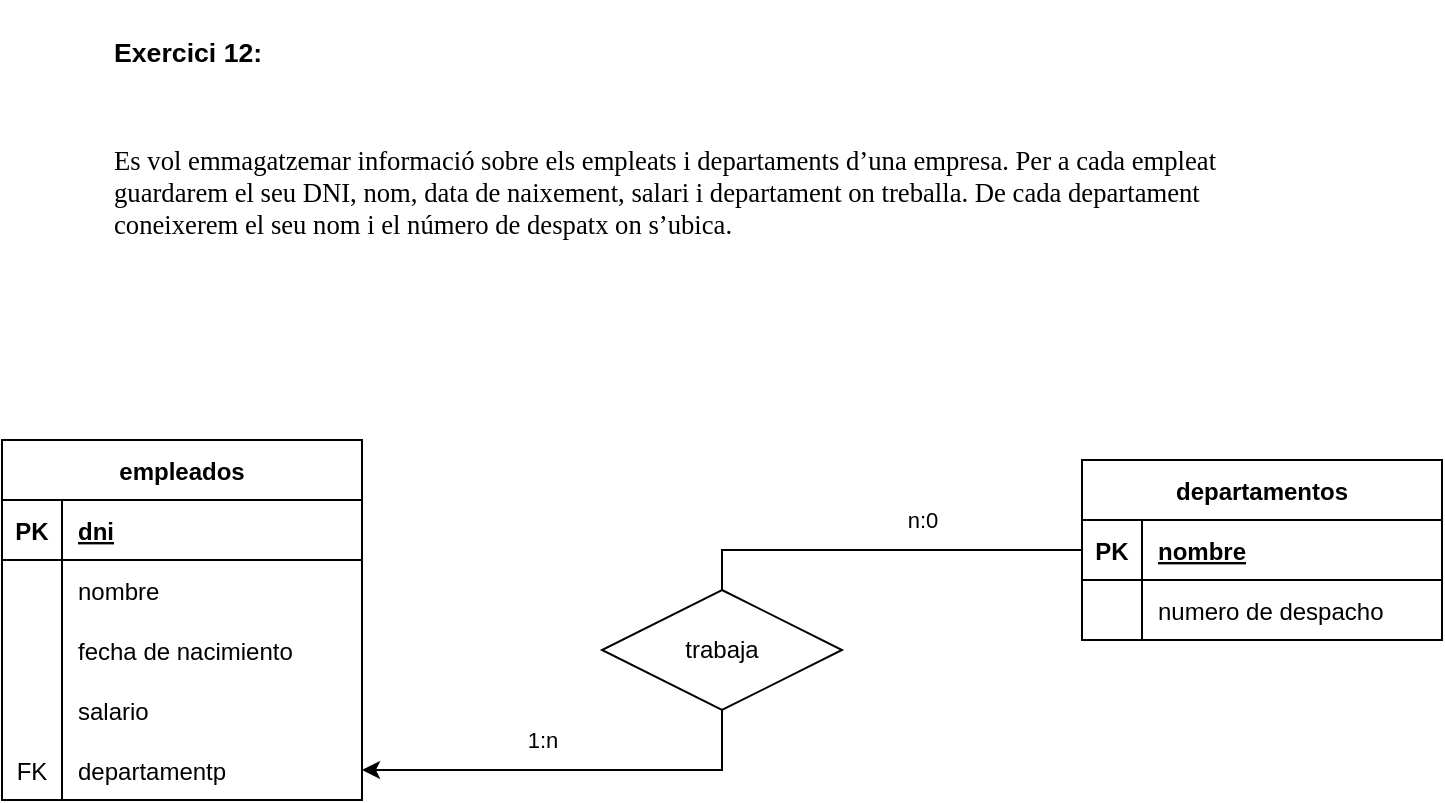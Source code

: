 <mxfile version="20.8.16" type="device" pages="5"><diagram name="ej12" id="QpI7levilZT9Hi1UITcS"><mxGraphModel dx="1114" dy="782" grid="1" gridSize="10" guides="1" tooltips="1" connect="1" arrows="1" fold="1" page="1" pageScale="1" pageWidth="827" pageHeight="1169" math="0" shadow="0"><root><mxCell id="0"/><mxCell id="1" parent="0"/><mxCell id="zz93QC31MfWYhI_MS_Jb-1" value="&lt;div title=&quot;Page 1&quot; class=&quot;page&quot;&gt;&lt;div class=&quot;layoutArea&quot;&gt;&lt;div class=&quot;column&quot;&gt;&lt;p&gt;&lt;span style=&quot;font-size: 10.0pt; font-family: 'Arial'; font-weight: 700&quot;&gt;Exercici 12:&lt;br&gt;&lt;/span&gt;&lt;/p&gt;&lt;br&gt;&#9;&#9;&#9;&#9;&#9;&lt;p&gt;&lt;span style=&quot;font-size: 10.0pt; font-family: 'ArialMT'&quot;&gt;Es vol emmagatzemar informació sobre els empleats i departaments d’una empresa. Per a cada empleat&lt;br&gt;guardarem el seu DNI, nom, data de naixement, salari i departament on treballa. De cada departament&lt;br&gt;coneixerem el seu nom i el número de despatx on s’ubica.&lt;/span&gt;&lt;/p&gt;&lt;/div&gt;&lt;/div&gt;&#9;&#9;&lt;/div&gt;" style="text;whiteSpace=wrap;html=1;" vertex="1" parent="1"><mxGeometry x="134" y="50" width="560" height="160" as="geometry"/></mxCell><mxCell id="zz93QC31MfWYhI_MS_Jb-2" value="empleados" style="shape=table;startSize=30;container=1;collapsible=1;childLayout=tableLayout;fixedRows=1;rowLines=0;fontStyle=1;align=center;resizeLast=1;" vertex="1" parent="1"><mxGeometry x="80" y="270" width="180" height="180" as="geometry"/></mxCell><mxCell id="zz93QC31MfWYhI_MS_Jb-3" value="" style="shape=tableRow;horizontal=0;startSize=0;swimlaneHead=0;swimlaneBody=0;fillColor=none;collapsible=0;dropTarget=0;points=[[0,0.5],[1,0.5]];portConstraint=eastwest;top=0;left=0;right=0;bottom=1;" vertex="1" parent="zz93QC31MfWYhI_MS_Jb-2"><mxGeometry y="30" width="180" height="30" as="geometry"/></mxCell><mxCell id="zz93QC31MfWYhI_MS_Jb-4" value="PK" style="shape=partialRectangle;connectable=0;fillColor=none;top=0;left=0;bottom=0;right=0;fontStyle=1;overflow=hidden;" vertex="1" parent="zz93QC31MfWYhI_MS_Jb-3"><mxGeometry width="30" height="30" as="geometry"><mxRectangle width="30" height="30" as="alternateBounds"/></mxGeometry></mxCell><mxCell id="zz93QC31MfWYhI_MS_Jb-5" value="dni" style="shape=partialRectangle;connectable=0;fillColor=none;top=0;left=0;bottom=0;right=0;align=left;spacingLeft=6;fontStyle=5;overflow=hidden;" vertex="1" parent="zz93QC31MfWYhI_MS_Jb-3"><mxGeometry x="30" width="150" height="30" as="geometry"><mxRectangle width="150" height="30" as="alternateBounds"/></mxGeometry></mxCell><mxCell id="zz93QC31MfWYhI_MS_Jb-6" value="" style="shape=tableRow;horizontal=0;startSize=0;swimlaneHead=0;swimlaneBody=0;fillColor=none;collapsible=0;dropTarget=0;points=[[0,0.5],[1,0.5]];portConstraint=eastwest;top=0;left=0;right=0;bottom=0;" vertex="1" parent="zz93QC31MfWYhI_MS_Jb-2"><mxGeometry y="60" width="180" height="30" as="geometry"/></mxCell><mxCell id="zz93QC31MfWYhI_MS_Jb-7" value="" style="shape=partialRectangle;connectable=0;fillColor=none;top=0;left=0;bottom=0;right=0;editable=1;overflow=hidden;" vertex="1" parent="zz93QC31MfWYhI_MS_Jb-6"><mxGeometry width="30" height="30" as="geometry"><mxRectangle width="30" height="30" as="alternateBounds"/></mxGeometry></mxCell><mxCell id="zz93QC31MfWYhI_MS_Jb-8" value="nombre" style="shape=partialRectangle;connectable=0;fillColor=none;top=0;left=0;bottom=0;right=0;align=left;spacingLeft=6;overflow=hidden;" vertex="1" parent="zz93QC31MfWYhI_MS_Jb-6"><mxGeometry x="30" width="150" height="30" as="geometry"><mxRectangle width="150" height="30" as="alternateBounds"/></mxGeometry></mxCell><mxCell id="zz93QC31MfWYhI_MS_Jb-9" value="" style="shape=tableRow;horizontal=0;startSize=0;swimlaneHead=0;swimlaneBody=0;fillColor=none;collapsible=0;dropTarget=0;points=[[0,0.5],[1,0.5]];portConstraint=eastwest;top=0;left=0;right=0;bottom=0;" vertex="1" parent="zz93QC31MfWYhI_MS_Jb-2"><mxGeometry y="90" width="180" height="30" as="geometry"/></mxCell><mxCell id="zz93QC31MfWYhI_MS_Jb-10" value="" style="shape=partialRectangle;connectable=0;fillColor=none;top=0;left=0;bottom=0;right=0;editable=1;overflow=hidden;" vertex="1" parent="zz93QC31MfWYhI_MS_Jb-9"><mxGeometry width="30" height="30" as="geometry"><mxRectangle width="30" height="30" as="alternateBounds"/></mxGeometry></mxCell><mxCell id="zz93QC31MfWYhI_MS_Jb-11" value="fecha de nacimiento" style="shape=partialRectangle;connectable=0;fillColor=none;top=0;left=0;bottom=0;right=0;align=left;spacingLeft=6;overflow=hidden;" vertex="1" parent="zz93QC31MfWYhI_MS_Jb-9"><mxGeometry x="30" width="150" height="30" as="geometry"><mxRectangle width="150" height="30" as="alternateBounds"/></mxGeometry></mxCell><mxCell id="zz93QC31MfWYhI_MS_Jb-12" value="" style="shape=tableRow;horizontal=0;startSize=0;swimlaneHead=0;swimlaneBody=0;fillColor=none;collapsible=0;dropTarget=0;points=[[0,0.5],[1,0.5]];portConstraint=eastwest;top=0;left=0;right=0;bottom=0;" vertex="1" parent="zz93QC31MfWYhI_MS_Jb-2"><mxGeometry y="120" width="180" height="30" as="geometry"/></mxCell><mxCell id="zz93QC31MfWYhI_MS_Jb-13" value="" style="shape=partialRectangle;connectable=0;fillColor=none;top=0;left=0;bottom=0;right=0;editable=1;overflow=hidden;" vertex="1" parent="zz93QC31MfWYhI_MS_Jb-12"><mxGeometry width="30" height="30" as="geometry"><mxRectangle width="30" height="30" as="alternateBounds"/></mxGeometry></mxCell><mxCell id="zz93QC31MfWYhI_MS_Jb-14" value="salario" style="shape=partialRectangle;connectable=0;fillColor=none;top=0;left=0;bottom=0;right=0;align=left;spacingLeft=6;overflow=hidden;" vertex="1" parent="zz93QC31MfWYhI_MS_Jb-12"><mxGeometry x="30" width="150" height="30" as="geometry"><mxRectangle width="150" height="30" as="alternateBounds"/></mxGeometry></mxCell><mxCell id="zz93QC31MfWYhI_MS_Jb-28" value="" style="shape=tableRow;horizontal=0;startSize=0;swimlaneHead=0;swimlaneBody=0;fillColor=none;collapsible=0;dropTarget=0;points=[[0,0.5],[1,0.5]];portConstraint=eastwest;top=0;left=0;right=0;bottom=0;" vertex="1" parent="zz93QC31MfWYhI_MS_Jb-2"><mxGeometry y="150" width="180" height="30" as="geometry"/></mxCell><mxCell id="zz93QC31MfWYhI_MS_Jb-29" value="FK" style="shape=partialRectangle;connectable=0;fillColor=none;top=0;left=0;bottom=0;right=0;editable=1;overflow=hidden;" vertex="1" parent="zz93QC31MfWYhI_MS_Jb-28"><mxGeometry width="30" height="30" as="geometry"><mxRectangle width="30" height="30" as="alternateBounds"/></mxGeometry></mxCell><mxCell id="zz93QC31MfWYhI_MS_Jb-30" value="departamentp" style="shape=partialRectangle;connectable=0;fillColor=none;top=0;left=0;bottom=0;right=0;align=left;spacingLeft=6;overflow=hidden;" vertex="1" parent="zz93QC31MfWYhI_MS_Jb-28"><mxGeometry x="30" width="150" height="30" as="geometry"><mxRectangle width="150" height="30" as="alternateBounds"/></mxGeometry></mxCell><mxCell id="zz93QC31MfWYhI_MS_Jb-15" value="departamentos" style="shape=table;startSize=30;container=1;collapsible=1;childLayout=tableLayout;fixedRows=1;rowLines=0;fontStyle=1;align=center;resizeLast=1;" vertex="1" parent="1"><mxGeometry x="620" y="280" width="180" height="90" as="geometry"/></mxCell><mxCell id="zz93QC31MfWYhI_MS_Jb-16" value="" style="shape=tableRow;horizontal=0;startSize=0;swimlaneHead=0;swimlaneBody=0;fillColor=none;collapsible=0;dropTarget=0;points=[[0,0.5],[1,0.5]];portConstraint=eastwest;top=0;left=0;right=0;bottom=1;" vertex="1" parent="zz93QC31MfWYhI_MS_Jb-15"><mxGeometry y="30" width="180" height="30" as="geometry"/></mxCell><mxCell id="zz93QC31MfWYhI_MS_Jb-17" value="PK" style="shape=partialRectangle;connectable=0;fillColor=none;top=0;left=0;bottom=0;right=0;fontStyle=1;overflow=hidden;" vertex="1" parent="zz93QC31MfWYhI_MS_Jb-16"><mxGeometry width="30" height="30" as="geometry"><mxRectangle width="30" height="30" as="alternateBounds"/></mxGeometry></mxCell><mxCell id="zz93QC31MfWYhI_MS_Jb-18" value="nombre" style="shape=partialRectangle;connectable=0;fillColor=none;top=0;left=0;bottom=0;right=0;align=left;spacingLeft=6;fontStyle=5;overflow=hidden;" vertex="1" parent="zz93QC31MfWYhI_MS_Jb-16"><mxGeometry x="30" width="150" height="30" as="geometry"><mxRectangle width="150" height="30" as="alternateBounds"/></mxGeometry></mxCell><mxCell id="zz93QC31MfWYhI_MS_Jb-19" value="" style="shape=tableRow;horizontal=0;startSize=0;swimlaneHead=0;swimlaneBody=0;fillColor=none;collapsible=0;dropTarget=0;points=[[0,0.5],[1,0.5]];portConstraint=eastwest;top=0;left=0;right=0;bottom=0;" vertex="1" parent="zz93QC31MfWYhI_MS_Jb-15"><mxGeometry y="60" width="180" height="30" as="geometry"/></mxCell><mxCell id="zz93QC31MfWYhI_MS_Jb-20" value="" style="shape=partialRectangle;connectable=0;fillColor=none;top=0;left=0;bottom=0;right=0;editable=1;overflow=hidden;" vertex="1" parent="zz93QC31MfWYhI_MS_Jb-19"><mxGeometry width="30" height="30" as="geometry"><mxRectangle width="30" height="30" as="alternateBounds"/></mxGeometry></mxCell><mxCell id="zz93QC31MfWYhI_MS_Jb-21" value="numero de despacho" style="shape=partialRectangle;connectable=0;fillColor=none;top=0;left=0;bottom=0;right=0;align=left;spacingLeft=6;overflow=hidden;" vertex="1" parent="zz93QC31MfWYhI_MS_Jb-19"><mxGeometry x="30" width="150" height="30" as="geometry"><mxRectangle width="150" height="30" as="alternateBounds"/></mxGeometry></mxCell><mxCell id="zz93QC31MfWYhI_MS_Jb-31" style="edgeStyle=orthogonalEdgeStyle;rounded=0;orthogonalLoop=1;jettySize=auto;html=1;exitX=0;exitY=0.5;exitDx=0;exitDy=0;" edge="1" parent="1" source="zz93QC31MfWYhI_MS_Jb-16" target="zz93QC31MfWYhI_MS_Jb-28"><mxGeometry relative="1" as="geometry"/></mxCell><mxCell id="zz93QC31MfWYhI_MS_Jb-33" value="1:n" style="edgeLabel;html=1;align=center;verticalAlign=middle;resizable=0;points=[];" vertex="1" connectable="0" parent="zz93QC31MfWYhI_MS_Jb-31"><mxGeometry x="0.583" y="2" relative="1" as="geometry"><mxPoint x="-8" y="-17" as="offset"/></mxGeometry></mxCell><mxCell id="zz93QC31MfWYhI_MS_Jb-34" value="n:0" style="edgeLabel;html=1;align=center;verticalAlign=middle;resizable=0;points=[];rotation=0;" vertex="1" connectable="0" parent="zz93QC31MfWYhI_MS_Jb-31"><mxGeometry x="-0.643" relative="1" as="geometry"><mxPoint x="4" y="-15" as="offset"/></mxGeometry></mxCell><mxCell id="zz93QC31MfWYhI_MS_Jb-32" value="trabaja" style="shape=rhombus;perimeter=rhombusPerimeter;whiteSpace=wrap;html=1;align=center;" vertex="1" parent="1"><mxGeometry x="380" y="345" width="120" height="60" as="geometry"/></mxCell></root></mxGraphModel></diagram><diagram id="HwjdwjVymAaAjU-j5Y47" name="ej13"><mxGraphModel dx="1114" dy="782" grid="1" gridSize="10" guides="1" tooltips="1" connect="1" arrows="1" fold="1" page="1" pageScale="1" pageWidth="827" pageHeight="1169" math="0" shadow="0"><root><mxCell id="0"/><mxCell id="1" parent="0"/><mxCell id="AbDEDFWWBY1iBlDe2Hcn-1" value="&lt;div title=&quot;Page 1&quot; class=&quot;page&quot;&gt;&lt;div class=&quot;layoutArea&quot;&gt;&lt;div class=&quot;column&quot;&gt;&lt;p&gt;&lt;span style=&quot;font-size: 10.0pt; font-family: 'Arial'; font-weight: 700&quot;&gt;Exercici 13:&lt;br&gt;&lt;/span&gt;&lt;/p&gt;&lt;br&gt;&#9;&#9;&#9;&#9;&#9;&lt;p&gt;&lt;span style=&quot;font-size: 10.0pt; font-family: 'ArialMT'&quot;&gt;Una empresa situada en diferents edificis desitja registrar la distribució dels seus departaments. Un departament&lt;br&gt;pot estar distribuït en diferents edificis. Del departament tenim el seu nom, nombre d’empleats que l’integren.&lt;br&gt;Dels edificis coneixem el seu nom, nombre de despatxos que té, polígon industrial i ciutat on està ubicat. A cada&lt;br&gt;edifici pot ubicar-se diferents departaments. Per això volem controlar el nombre de despatxos que cada&lt;br&gt;departament té a cada edifici.&lt;/span&gt;&lt;/p&gt;&lt;/div&gt;&lt;/div&gt;&#9;&#9;&lt;/div&gt;" style="text;whiteSpace=wrap;html=1;" vertex="1" parent="1"><mxGeometry x="10" y="10" width="560" height="230" as="geometry"/></mxCell><mxCell id="AbDEDFWWBY1iBlDe2Hcn-2" value="departamentos" style="shape=table;startSize=30;container=1;collapsible=1;childLayout=tableLayout;fixedRows=1;rowLines=0;fontStyle=1;align=center;resizeLast=1;" vertex="1" parent="1"><mxGeometry x="40" y="280" width="180" height="90" as="geometry"/></mxCell><mxCell id="AbDEDFWWBY1iBlDe2Hcn-3" value="" style="shape=tableRow;horizontal=0;startSize=0;swimlaneHead=0;swimlaneBody=0;fillColor=none;collapsible=0;dropTarget=0;points=[[0,0.5],[1,0.5]];portConstraint=eastwest;top=0;left=0;right=0;bottom=1;" vertex="1" parent="AbDEDFWWBY1iBlDe2Hcn-2"><mxGeometry y="30" width="180" height="30" as="geometry"/></mxCell><mxCell id="AbDEDFWWBY1iBlDe2Hcn-4" value="PK" style="shape=partialRectangle;connectable=0;fillColor=none;top=0;left=0;bottom=0;right=0;fontStyle=1;overflow=hidden;" vertex="1" parent="AbDEDFWWBY1iBlDe2Hcn-3"><mxGeometry width="30" height="30" as="geometry"><mxRectangle width="30" height="30" as="alternateBounds"/></mxGeometry></mxCell><mxCell id="AbDEDFWWBY1iBlDe2Hcn-5" value="nombre departamento" style="shape=partialRectangle;connectable=0;fillColor=none;top=0;left=0;bottom=0;right=0;align=left;spacingLeft=6;fontStyle=5;overflow=hidden;" vertex="1" parent="AbDEDFWWBY1iBlDe2Hcn-3"><mxGeometry x="30" width="150" height="30" as="geometry"><mxRectangle width="150" height="30" as="alternateBounds"/></mxGeometry></mxCell><mxCell id="AbDEDFWWBY1iBlDe2Hcn-6" value="" style="shape=tableRow;horizontal=0;startSize=0;swimlaneHead=0;swimlaneBody=0;fillColor=none;collapsible=0;dropTarget=0;points=[[0,0.5],[1,0.5]];portConstraint=eastwest;top=0;left=0;right=0;bottom=0;" vertex="1" parent="AbDEDFWWBY1iBlDe2Hcn-2"><mxGeometry y="60" width="180" height="30" as="geometry"/></mxCell><mxCell id="AbDEDFWWBY1iBlDe2Hcn-7" value="" style="shape=partialRectangle;connectable=0;fillColor=none;top=0;left=0;bottom=0;right=0;editable=1;overflow=hidden;" vertex="1" parent="AbDEDFWWBY1iBlDe2Hcn-6"><mxGeometry width="30" height="30" as="geometry"><mxRectangle width="30" height="30" as="alternateBounds"/></mxGeometry></mxCell><mxCell id="AbDEDFWWBY1iBlDe2Hcn-8" value="n_empleados" style="shape=partialRectangle;connectable=0;fillColor=none;top=0;left=0;bottom=0;right=0;align=left;spacingLeft=6;overflow=hidden;" vertex="1" parent="AbDEDFWWBY1iBlDe2Hcn-6"><mxGeometry x="30" width="150" height="30" as="geometry"><mxRectangle width="150" height="30" as="alternateBounds"/></mxGeometry></mxCell><mxCell id="AbDEDFWWBY1iBlDe2Hcn-15" value="edificios" style="shape=table;startSize=30;container=1;collapsible=1;childLayout=tableLayout;fixedRows=1;rowLines=0;fontStyle=1;align=center;resizeLast=1;" vertex="1" parent="1"><mxGeometry x="580" y="250" width="180" height="150" as="geometry"/></mxCell><mxCell id="AbDEDFWWBY1iBlDe2Hcn-16" value="" style="shape=tableRow;horizontal=0;startSize=0;swimlaneHead=0;swimlaneBody=0;fillColor=none;collapsible=0;dropTarget=0;points=[[0,0.5],[1,0.5]];portConstraint=eastwest;top=0;left=0;right=0;bottom=1;" vertex="1" parent="AbDEDFWWBY1iBlDe2Hcn-15"><mxGeometry y="30" width="180" height="30" as="geometry"/></mxCell><mxCell id="AbDEDFWWBY1iBlDe2Hcn-17" value="PK" style="shape=partialRectangle;connectable=0;fillColor=none;top=0;left=0;bottom=0;right=0;fontStyle=1;overflow=hidden;" vertex="1" parent="AbDEDFWWBY1iBlDe2Hcn-16"><mxGeometry width="30" height="30" as="geometry"><mxRectangle width="30" height="30" as="alternateBounds"/></mxGeometry></mxCell><mxCell id="AbDEDFWWBY1iBlDe2Hcn-18" value="nombre edificio" style="shape=partialRectangle;connectable=0;fillColor=none;top=0;left=0;bottom=0;right=0;align=left;spacingLeft=6;fontStyle=5;overflow=hidden;" vertex="1" parent="AbDEDFWWBY1iBlDe2Hcn-16"><mxGeometry x="30" width="150" height="30" as="geometry"><mxRectangle width="150" height="30" as="alternateBounds"/></mxGeometry></mxCell><mxCell id="AbDEDFWWBY1iBlDe2Hcn-19" value="" style="shape=tableRow;horizontal=0;startSize=0;swimlaneHead=0;swimlaneBody=0;fillColor=none;collapsible=0;dropTarget=0;points=[[0,0.5],[1,0.5]];portConstraint=eastwest;top=0;left=0;right=0;bottom=0;" vertex="1" parent="AbDEDFWWBY1iBlDe2Hcn-15"><mxGeometry y="60" width="180" height="30" as="geometry"/></mxCell><mxCell id="AbDEDFWWBY1iBlDe2Hcn-20" value="" style="shape=partialRectangle;connectable=0;fillColor=none;top=0;left=0;bottom=0;right=0;editable=1;overflow=hidden;" vertex="1" parent="AbDEDFWWBY1iBlDe2Hcn-19"><mxGeometry width="30" height="30" as="geometry"><mxRectangle width="30" height="30" as="alternateBounds"/></mxGeometry></mxCell><mxCell id="AbDEDFWWBY1iBlDe2Hcn-21" value="n_despachos" style="shape=partialRectangle;connectable=0;fillColor=none;top=0;left=0;bottom=0;right=0;align=left;spacingLeft=6;overflow=hidden;" vertex="1" parent="AbDEDFWWBY1iBlDe2Hcn-19"><mxGeometry x="30" width="150" height="30" as="geometry"><mxRectangle width="150" height="30" as="alternateBounds"/></mxGeometry></mxCell><mxCell id="AbDEDFWWBY1iBlDe2Hcn-22" value="" style="shape=tableRow;horizontal=0;startSize=0;swimlaneHead=0;swimlaneBody=0;fillColor=none;collapsible=0;dropTarget=0;points=[[0,0.5],[1,0.5]];portConstraint=eastwest;top=0;left=0;right=0;bottom=0;" vertex="1" parent="AbDEDFWWBY1iBlDe2Hcn-15"><mxGeometry y="90" width="180" height="30" as="geometry"/></mxCell><mxCell id="AbDEDFWWBY1iBlDe2Hcn-23" value="" style="shape=partialRectangle;connectable=0;fillColor=none;top=0;left=0;bottom=0;right=0;editable=1;overflow=hidden;" vertex="1" parent="AbDEDFWWBY1iBlDe2Hcn-22"><mxGeometry width="30" height="30" as="geometry"><mxRectangle width="30" height="30" as="alternateBounds"/></mxGeometry></mxCell><mxCell id="AbDEDFWWBY1iBlDe2Hcn-24" value="poligono" style="shape=partialRectangle;connectable=0;fillColor=none;top=0;left=0;bottom=0;right=0;align=left;spacingLeft=6;overflow=hidden;" vertex="1" parent="AbDEDFWWBY1iBlDe2Hcn-22"><mxGeometry x="30" width="150" height="30" as="geometry"><mxRectangle width="150" height="30" as="alternateBounds"/></mxGeometry></mxCell><mxCell id="AbDEDFWWBY1iBlDe2Hcn-25" value="" style="shape=tableRow;horizontal=0;startSize=0;swimlaneHead=0;swimlaneBody=0;fillColor=none;collapsible=0;dropTarget=0;points=[[0,0.5],[1,0.5]];portConstraint=eastwest;top=0;left=0;right=0;bottom=0;" vertex="1" parent="AbDEDFWWBY1iBlDe2Hcn-15"><mxGeometry y="120" width="180" height="30" as="geometry"/></mxCell><mxCell id="AbDEDFWWBY1iBlDe2Hcn-26" value="" style="shape=partialRectangle;connectable=0;fillColor=none;top=0;left=0;bottom=0;right=0;editable=1;overflow=hidden;" vertex="1" parent="AbDEDFWWBY1iBlDe2Hcn-25"><mxGeometry width="30" height="30" as="geometry"><mxRectangle width="30" height="30" as="alternateBounds"/></mxGeometry></mxCell><mxCell id="AbDEDFWWBY1iBlDe2Hcn-27" value="ciudad" style="shape=partialRectangle;connectable=0;fillColor=none;top=0;left=0;bottom=0;right=0;align=left;spacingLeft=6;overflow=hidden;" vertex="1" parent="AbDEDFWWBY1iBlDe2Hcn-25"><mxGeometry x="30" width="150" height="30" as="geometry"><mxRectangle width="150" height="30" as="alternateBounds"/></mxGeometry></mxCell><mxCell id="AbDEDFWWBY1iBlDe2Hcn-32" value="es alojado" style="shape=table;startSize=30;container=1;collapsible=1;childLayout=tableLayout;fixedRows=1;rowLines=0;fontStyle=1;align=center;resizeLast=1;" vertex="1" parent="1"><mxGeometry x="324" y="430" width="180" height="90" as="geometry"/></mxCell><mxCell id="AbDEDFWWBY1iBlDe2Hcn-45" value="" style="shape=tableRow;horizontal=0;startSize=0;swimlaneHead=0;swimlaneBody=0;fillColor=none;collapsible=0;dropTarget=0;points=[[0,0.5],[1,0.5]];portConstraint=eastwest;top=0;left=0;right=0;bottom=0;" vertex="1" parent="AbDEDFWWBY1iBlDe2Hcn-32"><mxGeometry y="30" width="180" height="30" as="geometry"/></mxCell><mxCell id="AbDEDFWWBY1iBlDe2Hcn-46" value="FK" style="shape=partialRectangle;connectable=0;fillColor=none;top=0;left=0;bottom=0;right=0;fontStyle=0;overflow=hidden;" vertex="1" parent="AbDEDFWWBY1iBlDe2Hcn-45"><mxGeometry width="30" height="30" as="geometry"><mxRectangle width="30" height="30" as="alternateBounds"/></mxGeometry></mxCell><mxCell id="AbDEDFWWBY1iBlDe2Hcn-47" value="nombre departamento" style="shape=partialRectangle;connectable=0;fillColor=none;top=0;left=0;bottom=0;right=0;align=left;spacingLeft=6;fontStyle=0;overflow=hidden;" vertex="1" parent="AbDEDFWWBY1iBlDe2Hcn-45"><mxGeometry x="30" width="150" height="30" as="geometry"><mxRectangle width="150" height="30" as="alternateBounds"/></mxGeometry></mxCell><mxCell id="AbDEDFWWBY1iBlDe2Hcn-48" value="" style="shape=tableRow;horizontal=0;startSize=0;swimlaneHead=0;swimlaneBody=0;fillColor=none;collapsible=0;dropTarget=0;points=[[0,0.5],[1,0.5]];portConstraint=eastwest;top=0;left=0;right=0;bottom=0;" vertex="1" parent="AbDEDFWWBY1iBlDe2Hcn-32"><mxGeometry y="60" width="180" height="30" as="geometry"/></mxCell><mxCell id="AbDEDFWWBY1iBlDe2Hcn-49" value="FK" style="shape=partialRectangle;connectable=0;fillColor=none;top=0;left=0;bottom=0;right=0;fontStyle=0;overflow=hidden;" vertex="1" parent="AbDEDFWWBY1iBlDe2Hcn-48"><mxGeometry width="30" height="30" as="geometry"><mxRectangle width="30" height="30" as="alternateBounds"/></mxGeometry></mxCell><mxCell id="AbDEDFWWBY1iBlDe2Hcn-50" value="nombre edificio" style="shape=partialRectangle;connectable=0;fillColor=none;top=0;left=0;bottom=0;right=0;align=left;spacingLeft=6;fontStyle=0;overflow=hidden;" vertex="1" parent="AbDEDFWWBY1iBlDe2Hcn-48"><mxGeometry x="30" width="150" height="30" as="geometry"><mxRectangle width="150" height="30" as="alternateBounds"/></mxGeometry></mxCell><mxCell id="AbDEDFWWBY1iBlDe2Hcn-51" style="edgeStyle=orthogonalEdgeStyle;rounded=0;orthogonalLoop=1;jettySize=auto;html=1;exitX=1;exitY=0.5;exitDx=0;exitDy=0;entryX=0;entryY=0.5;entryDx=0;entryDy=0;" edge="1" parent="1" source="AbDEDFWWBY1iBlDe2Hcn-3" target="AbDEDFWWBY1iBlDe2Hcn-45"><mxGeometry relative="1" as="geometry"/></mxCell><mxCell id="AbDEDFWWBY1iBlDe2Hcn-52" style="edgeStyle=orthogonalEdgeStyle;rounded=0;orthogonalLoop=1;jettySize=auto;html=1;exitX=0;exitY=0.5;exitDx=0;exitDy=0;entryX=1;entryY=0.5;entryDx=0;entryDy=0;" edge="1" parent="1" source="AbDEDFWWBY1iBlDe2Hcn-16" target="AbDEDFWWBY1iBlDe2Hcn-48"><mxGeometry relative="1" as="geometry"/></mxCell></root></mxGraphModel></diagram><diagram id="F5h52QbrRrlBSfujtRs9" name="ej14"><mxGraphModel dx="1114" dy="782" grid="1" gridSize="10" guides="1" tooltips="1" connect="1" arrows="1" fold="1" page="1" pageScale="1" pageWidth="827" pageHeight="1169" math="0" shadow="0"><root><mxCell id="0"/><mxCell id="1" parent="0"/><mxCell id="t2z3nI9b09oqhwhi-aak-1" value="&lt;div title=&quot;Page 1&quot; class=&quot;page&quot;&gt;&lt;div class=&quot;layoutArea&quot;&gt;&lt;div class=&quot;column&quot;&gt;&lt;p&gt;&lt;span style=&quot;font-size: 10.0pt; font-family: 'Arial'; font-weight: 700&quot;&gt;Exercici 14:&lt;br&gt;&lt;/span&gt;&lt;/p&gt;&lt;br&gt;&#9;&#9;&#9;&#9;&#9;&lt;p&gt;&lt;span style=&quot;font-size: 10.0pt; font-family: 'ArialMT'&quot;&gt;El departament de medi ambient ens ha demanat dissenyar una BD amb la següent informació:&lt;br&gt;&lt;br&gt;- Nom i nombre d’habitants de totes les comunitats autònomes.&lt;br&gt;&lt;br&gt;- Nom i nombre d’habitants d’algunes ciutats, així com la comunitat autònoma on pertanyen.&lt;br&gt;&lt;br&gt;- Nom, longitud i caudal d’alguns rius, registrant les ciutats per on passa, així com les comunitats&lt;br&gt;autònomes que banya i el número de kilòmetres que cada riu passa per cada comunitat autònoma.&lt;/span&gt;&lt;/p&gt;&lt;/div&gt;&lt;/div&gt;&#9;&#9;&lt;/div&gt;" style="text;whiteSpace=wrap;html=1;" vertex="1" parent="1"><mxGeometry x="10" y="10" width="560" height="260" as="geometry"/></mxCell><mxCell id="t2z3nI9b09oqhwhi-aak-2" value="comunidades autonomas" style="shape=table;startSize=30;container=1;collapsible=1;childLayout=tableLayout;fixedRows=1;rowLines=0;fontStyle=1;align=center;resizeLast=1;" vertex="1" parent="1"><mxGeometry x="10" y="310" width="180" height="90" as="geometry"/></mxCell><mxCell id="t2z3nI9b09oqhwhi-aak-3" value="" style="shape=tableRow;horizontal=0;startSize=0;swimlaneHead=0;swimlaneBody=0;fillColor=none;collapsible=0;dropTarget=0;points=[[0,0.5],[1,0.5]];portConstraint=eastwest;top=0;left=0;right=0;bottom=1;" vertex="1" parent="t2z3nI9b09oqhwhi-aak-2"><mxGeometry y="30" width="180" height="30" as="geometry"/></mxCell><mxCell id="t2z3nI9b09oqhwhi-aak-4" value="PK" style="shape=partialRectangle;connectable=0;fillColor=none;top=0;left=0;bottom=0;right=0;fontStyle=1;overflow=hidden;" vertex="1" parent="t2z3nI9b09oqhwhi-aak-3"><mxGeometry width="30" height="30" as="geometry"><mxRectangle width="30" height="30" as="alternateBounds"/></mxGeometry></mxCell><mxCell id="t2z3nI9b09oqhwhi-aak-5" value="nombre comunidad" style="shape=partialRectangle;connectable=0;fillColor=none;top=0;left=0;bottom=0;right=0;align=left;spacingLeft=6;fontStyle=5;overflow=hidden;" vertex="1" parent="t2z3nI9b09oqhwhi-aak-3"><mxGeometry x="30" width="150" height="30" as="geometry"><mxRectangle width="150" height="30" as="alternateBounds"/></mxGeometry></mxCell><mxCell id="t2z3nI9b09oqhwhi-aak-6" value="" style="shape=tableRow;horizontal=0;startSize=0;swimlaneHead=0;swimlaneBody=0;fillColor=none;collapsible=0;dropTarget=0;points=[[0,0.5],[1,0.5]];portConstraint=eastwest;top=0;left=0;right=0;bottom=0;" vertex="1" parent="t2z3nI9b09oqhwhi-aak-2"><mxGeometry y="60" width="180" height="30" as="geometry"/></mxCell><mxCell id="t2z3nI9b09oqhwhi-aak-7" value="" style="shape=partialRectangle;connectable=0;fillColor=none;top=0;left=0;bottom=0;right=0;editable=1;overflow=hidden;" vertex="1" parent="t2z3nI9b09oqhwhi-aak-6"><mxGeometry width="30" height="30" as="geometry"><mxRectangle width="30" height="30" as="alternateBounds"/></mxGeometry></mxCell><mxCell id="t2z3nI9b09oqhwhi-aak-8" value="n_habitantes" style="shape=partialRectangle;connectable=0;fillColor=none;top=0;left=0;bottom=0;right=0;align=left;spacingLeft=6;overflow=hidden;" vertex="1" parent="t2z3nI9b09oqhwhi-aak-6"><mxGeometry x="30" width="150" height="30" as="geometry"><mxRectangle width="150" height="30" as="alternateBounds"/></mxGeometry></mxCell><mxCell id="t2z3nI9b09oqhwhi-aak-15" value="ciudades" style="shape=table;startSize=30;container=1;collapsible=1;childLayout=tableLayout;fixedRows=1;rowLines=0;fontStyle=1;align=center;resizeLast=1;" vertex="1" parent="1"><mxGeometry x="560" y="360" width="180" height="120" as="geometry"/></mxCell><mxCell id="t2z3nI9b09oqhwhi-aak-16" value="" style="shape=tableRow;horizontal=0;startSize=0;swimlaneHead=0;swimlaneBody=0;fillColor=none;collapsible=0;dropTarget=0;points=[[0,0.5],[1,0.5]];portConstraint=eastwest;top=0;left=0;right=0;bottom=1;" vertex="1" parent="t2z3nI9b09oqhwhi-aak-15"><mxGeometry y="30" width="180" height="30" as="geometry"/></mxCell><mxCell id="t2z3nI9b09oqhwhi-aak-17" value="PK" style="shape=partialRectangle;connectable=0;fillColor=none;top=0;left=0;bottom=0;right=0;fontStyle=1;overflow=hidden;" vertex="1" parent="t2z3nI9b09oqhwhi-aak-16"><mxGeometry width="30" height="30" as="geometry"><mxRectangle width="30" height="30" as="alternateBounds"/></mxGeometry></mxCell><mxCell id="t2z3nI9b09oqhwhi-aak-18" value="nombre ciudad" style="shape=partialRectangle;connectable=0;fillColor=none;top=0;left=0;bottom=0;right=0;align=left;spacingLeft=6;fontStyle=5;overflow=hidden;" vertex="1" parent="t2z3nI9b09oqhwhi-aak-16"><mxGeometry x="30" width="150" height="30" as="geometry"><mxRectangle width="150" height="30" as="alternateBounds"/></mxGeometry></mxCell><mxCell id="t2z3nI9b09oqhwhi-aak-28" value="" style="shape=tableRow;horizontal=0;startSize=0;swimlaneHead=0;swimlaneBody=0;fillColor=none;collapsible=0;dropTarget=0;points=[[0,0.5],[1,0.5]];portConstraint=eastwest;top=0;left=0;right=0;bottom=0;" vertex="1" parent="t2z3nI9b09oqhwhi-aak-15"><mxGeometry y="60" width="180" height="30" as="geometry"/></mxCell><mxCell id="t2z3nI9b09oqhwhi-aak-29" value="FK" style="shape=partialRectangle;connectable=0;fillColor=none;top=0;left=0;bottom=0;right=0;fontStyle=0;overflow=hidden;" vertex="1" parent="t2z3nI9b09oqhwhi-aak-28"><mxGeometry width="30" height="30" as="geometry"><mxRectangle width="30" height="30" as="alternateBounds"/></mxGeometry></mxCell><mxCell id="t2z3nI9b09oqhwhi-aak-30" value="comunidad" style="shape=partialRectangle;connectable=0;fillColor=none;top=0;left=0;bottom=0;right=0;align=left;spacingLeft=6;fontStyle=0;overflow=hidden;" vertex="1" parent="t2z3nI9b09oqhwhi-aak-28"><mxGeometry x="30" width="150" height="30" as="geometry"><mxRectangle width="150" height="30" as="alternateBounds"/></mxGeometry></mxCell><mxCell id="t2z3nI9b09oqhwhi-aak-19" value="" style="shape=tableRow;horizontal=0;startSize=0;swimlaneHead=0;swimlaneBody=0;fillColor=none;collapsible=0;dropTarget=0;points=[[0,0.5],[1,0.5]];portConstraint=eastwest;top=0;left=0;right=0;bottom=0;" vertex="1" parent="t2z3nI9b09oqhwhi-aak-15"><mxGeometry y="90" width="180" height="30" as="geometry"/></mxCell><mxCell id="t2z3nI9b09oqhwhi-aak-20" value="" style="shape=partialRectangle;connectable=0;fillColor=none;top=0;left=0;bottom=0;right=0;editable=1;overflow=hidden;" vertex="1" parent="t2z3nI9b09oqhwhi-aak-19"><mxGeometry width="30" height="30" as="geometry"><mxRectangle width="30" height="30" as="alternateBounds"/></mxGeometry></mxCell><mxCell id="t2z3nI9b09oqhwhi-aak-21" value="n_habitantes" style="shape=partialRectangle;connectable=0;fillColor=none;top=0;left=0;bottom=0;right=0;align=left;spacingLeft=6;overflow=hidden;" vertex="1" parent="t2z3nI9b09oqhwhi-aak-19"><mxGeometry x="30" width="150" height="30" as="geometry"><mxRectangle width="150" height="30" as="alternateBounds"/></mxGeometry></mxCell><mxCell id="t2z3nI9b09oqhwhi-aak-31" style="edgeStyle=orthogonalEdgeStyle;rounded=0;orthogonalLoop=1;jettySize=auto;html=1;entryX=1;entryY=0.5;entryDx=0;entryDy=0;" edge="1" parent="1" source="t2z3nI9b09oqhwhi-aak-28" target="t2z3nI9b09oqhwhi-aak-3"><mxGeometry relative="1" as="geometry"><Array as="points"><mxPoint x="770" y="445"/><mxPoint x="770" y="300"/><mxPoint x="250" y="300"/><mxPoint x="250" y="355"/></Array></mxGeometry></mxCell><mxCell id="t2z3nI9b09oqhwhi-aak-32" value="pertenece&lt;br&gt;1:1" style="shape=rhombus;perimeter=rhombusPerimeter;whiteSpace=wrap;html=1;align=center;" vertex="1" parent="1"><mxGeometry x="320" y="270" width="120" height="60" as="geometry"/></mxCell><mxCell id="t2z3nI9b09oqhwhi-aak-49" style="edgeStyle=orthogonalEdgeStyle;rounded=0;orthogonalLoop=1;jettySize=auto;html=1;entryX=0;entryY=0.5;entryDx=0;entryDy=0;" edge="1" parent="1" source="t2z3nI9b09oqhwhi-aak-33" target="t2z3nI9b09oqhwhi-aak-46"><mxGeometry relative="1" as="geometry"><mxPoint x="370" y="500" as="targetPoint"/><Array as="points"><mxPoint x="250" y="560"/><mxPoint x="250" y="405"/></Array></mxGeometry></mxCell><mxCell id="t2z3nI9b09oqhwhi-aak-33" value="rios" style="shape=table;startSize=30;container=1;collapsible=1;childLayout=tableLayout;fixedRows=1;rowLines=0;fontStyle=1;align=center;resizeLast=1;" vertex="1" parent="1"><mxGeometry x="40" y="500" width="180" height="120" as="geometry"/></mxCell><mxCell id="t2z3nI9b09oqhwhi-aak-34" value="" style="shape=tableRow;horizontal=0;startSize=0;swimlaneHead=0;swimlaneBody=0;fillColor=none;collapsible=0;dropTarget=0;points=[[0,0.5],[1,0.5]];portConstraint=eastwest;top=0;left=0;right=0;bottom=1;" vertex="1" parent="t2z3nI9b09oqhwhi-aak-33"><mxGeometry y="30" width="180" height="30" as="geometry"/></mxCell><mxCell id="t2z3nI9b09oqhwhi-aak-35" value="PK" style="shape=partialRectangle;connectable=0;fillColor=none;top=0;left=0;bottom=0;right=0;fontStyle=1;overflow=hidden;" vertex="1" parent="t2z3nI9b09oqhwhi-aak-34"><mxGeometry width="30" height="30" as="geometry"><mxRectangle width="30" height="30" as="alternateBounds"/></mxGeometry></mxCell><mxCell id="t2z3nI9b09oqhwhi-aak-36" value="nombre rio" style="shape=partialRectangle;connectable=0;fillColor=none;top=0;left=0;bottom=0;right=0;align=left;spacingLeft=6;fontStyle=5;overflow=hidden;" vertex="1" parent="t2z3nI9b09oqhwhi-aak-34"><mxGeometry x="30" width="150" height="30" as="geometry"><mxRectangle width="150" height="30" as="alternateBounds"/></mxGeometry></mxCell><mxCell id="t2z3nI9b09oqhwhi-aak-37" value="" style="shape=tableRow;horizontal=0;startSize=0;swimlaneHead=0;swimlaneBody=0;fillColor=none;collapsible=0;dropTarget=0;points=[[0,0.5],[1,0.5]];portConstraint=eastwest;top=0;left=0;right=0;bottom=0;" vertex="1" parent="t2z3nI9b09oqhwhi-aak-33"><mxGeometry y="60" width="180" height="30" as="geometry"/></mxCell><mxCell id="t2z3nI9b09oqhwhi-aak-38" value="" style="shape=partialRectangle;connectable=0;fillColor=none;top=0;left=0;bottom=0;right=0;editable=1;overflow=hidden;" vertex="1" parent="t2z3nI9b09oqhwhi-aak-37"><mxGeometry width="30" height="30" as="geometry"><mxRectangle width="30" height="30" as="alternateBounds"/></mxGeometry></mxCell><mxCell id="t2z3nI9b09oqhwhi-aak-39" value="longitud" style="shape=partialRectangle;connectable=0;fillColor=none;top=0;left=0;bottom=0;right=0;align=left;spacingLeft=6;overflow=hidden;" vertex="1" parent="t2z3nI9b09oqhwhi-aak-37"><mxGeometry x="30" width="150" height="30" as="geometry"><mxRectangle width="150" height="30" as="alternateBounds"/></mxGeometry></mxCell><mxCell id="t2z3nI9b09oqhwhi-aak-40" value="" style="shape=tableRow;horizontal=0;startSize=0;swimlaneHead=0;swimlaneBody=0;fillColor=none;collapsible=0;dropTarget=0;points=[[0,0.5],[1,0.5]];portConstraint=eastwest;top=0;left=0;right=0;bottom=0;" vertex="1" parent="t2z3nI9b09oqhwhi-aak-33"><mxGeometry y="90" width="180" height="30" as="geometry"/></mxCell><mxCell id="t2z3nI9b09oqhwhi-aak-41" value="" style="shape=partialRectangle;connectable=0;fillColor=none;top=0;left=0;bottom=0;right=0;editable=1;overflow=hidden;" vertex="1" parent="t2z3nI9b09oqhwhi-aak-40"><mxGeometry width="30" height="30" as="geometry"><mxRectangle width="30" height="30" as="alternateBounds"/></mxGeometry></mxCell><mxCell id="t2z3nI9b09oqhwhi-aak-42" value="caudal" style="shape=partialRectangle;connectable=0;fillColor=none;top=0;left=0;bottom=0;right=0;align=left;spacingLeft=6;overflow=hidden;" vertex="1" parent="t2z3nI9b09oqhwhi-aak-40"><mxGeometry x="30" width="150" height="30" as="geometry"><mxRectangle width="150" height="30" as="alternateBounds"/></mxGeometry></mxCell><mxCell id="t2z3nI9b09oqhwhi-aak-65" style="edgeStyle=orthogonalEdgeStyle;rounded=0;orthogonalLoop=1;jettySize=auto;html=1;" edge="1" parent="1" source="t2z3nI9b09oqhwhi-aak-46" target="t2z3nI9b09oqhwhi-aak-52"><mxGeometry relative="1" as="geometry"/></mxCell><mxCell id="t2z3nI9b09oqhwhi-aak-46" value="fluye&lt;br&gt;n: n: 1" style="shape=rhombus;perimeter=rhombusPerimeter;whiteSpace=wrap;html=1;align=center;" vertex="1" parent="1"><mxGeometry x="320" y="375" width="120" height="60" as="geometry"/></mxCell><mxCell id="t2z3nI9b09oqhwhi-aak-50" style="edgeStyle=orthogonalEdgeStyle;rounded=0;orthogonalLoop=1;jettySize=auto;html=1;entryX=0;entryY=0.5;entryDx=0;entryDy=0;" edge="1" parent="1" source="t2z3nI9b09oqhwhi-aak-3" target="t2z3nI9b09oqhwhi-aak-46"><mxGeometry relative="1" as="geometry"><Array as="points"><mxPoint x="250" y="355"/><mxPoint x="250" y="405"/></Array></mxGeometry></mxCell><mxCell id="t2z3nI9b09oqhwhi-aak-51" style="edgeStyle=orthogonalEdgeStyle;rounded=0;orthogonalLoop=1;jettySize=auto;html=1;exitX=0;exitY=0.5;exitDx=0;exitDy=0;entryX=1;entryY=0.5;entryDx=0;entryDy=0;" edge="1" parent="1" source="t2z3nI9b09oqhwhi-aak-16" target="t2z3nI9b09oqhwhi-aak-46"><mxGeometry relative="1" as="geometry"/></mxCell><mxCell id="t2z3nI9b09oqhwhi-aak-52" value="Table" style="shape=table;startSize=30;container=1;collapsible=1;childLayout=tableLayout;fixedRows=1;rowLines=0;fontStyle=1;align=center;resizeLast=1;" vertex="1" parent="1"><mxGeometry x="290" y="480" width="180" height="150" as="geometry"/></mxCell><mxCell id="t2z3nI9b09oqhwhi-aak-53" value="" style="shape=tableRow;horizontal=0;startSize=0;swimlaneHead=0;swimlaneBody=0;fillColor=none;collapsible=0;dropTarget=0;points=[[0,0.5],[1,0.5]];portConstraint=eastwest;top=0;left=0;right=0;bottom=1;" vertex="1" parent="t2z3nI9b09oqhwhi-aak-52"><mxGeometry y="30" width="180" height="30" as="geometry"/></mxCell><mxCell id="t2z3nI9b09oqhwhi-aak-54" value="PK" style="shape=partialRectangle;connectable=0;fillColor=none;top=0;left=0;bottom=0;right=0;fontStyle=1;overflow=hidden;" vertex="1" parent="t2z3nI9b09oqhwhi-aak-53"><mxGeometry width="30" height="30" as="geometry"><mxRectangle width="30" height="30" as="alternateBounds"/></mxGeometry></mxCell><mxCell id="t2z3nI9b09oqhwhi-aak-55" value="nombre_rio" style="shape=partialRectangle;connectable=0;fillColor=none;top=0;left=0;bottom=0;right=0;align=left;spacingLeft=6;fontStyle=5;overflow=hidden;" vertex="1" parent="t2z3nI9b09oqhwhi-aak-53"><mxGeometry x="30" width="150" height="30" as="geometry"><mxRectangle width="150" height="30" as="alternateBounds"/></mxGeometry></mxCell><mxCell id="t2z3nI9b09oqhwhi-aak-66" value="" style="shape=tableRow;horizontal=0;startSize=0;swimlaneHead=0;swimlaneBody=0;fillColor=none;collapsible=0;dropTarget=0;points=[[0,0.5],[1,0.5]];portConstraint=eastwest;top=0;left=0;right=0;bottom=1;" vertex="1" parent="t2z3nI9b09oqhwhi-aak-52"><mxGeometry y="60" width="180" height="30" as="geometry"/></mxCell><mxCell id="t2z3nI9b09oqhwhi-aak-67" value="PK" style="shape=partialRectangle;connectable=0;fillColor=none;top=0;left=0;bottom=0;right=0;fontStyle=1;overflow=hidden;" vertex="1" parent="t2z3nI9b09oqhwhi-aak-66"><mxGeometry width="30" height="30" as="geometry"><mxRectangle width="30" height="30" as="alternateBounds"/></mxGeometry></mxCell><mxCell id="t2z3nI9b09oqhwhi-aak-68" value="nombre comunidad" style="shape=partialRectangle;connectable=0;fillColor=none;top=0;left=0;bottom=0;right=0;align=left;spacingLeft=6;fontStyle=5;overflow=hidden;" vertex="1" parent="t2z3nI9b09oqhwhi-aak-66"><mxGeometry x="30" width="150" height="30" as="geometry"><mxRectangle width="150" height="30" as="alternateBounds"/></mxGeometry></mxCell><mxCell id="t2z3nI9b09oqhwhi-aak-56" value="" style="shape=tableRow;horizontal=0;startSize=0;swimlaneHead=0;swimlaneBody=0;fillColor=none;collapsible=0;dropTarget=0;points=[[0,0.5],[1,0.5]];portConstraint=eastwest;top=0;left=0;right=0;bottom=0;" vertex="1" parent="t2z3nI9b09oqhwhi-aak-52"><mxGeometry y="90" width="180" height="30" as="geometry"/></mxCell><mxCell id="t2z3nI9b09oqhwhi-aak-57" value="FK" style="shape=partialRectangle;connectable=0;fillColor=none;top=0;left=0;bottom=0;right=0;editable=1;overflow=hidden;" vertex="1" parent="t2z3nI9b09oqhwhi-aak-56"><mxGeometry width="30" height="30" as="geometry"><mxRectangle width="30" height="30" as="alternateBounds"/></mxGeometry></mxCell><mxCell id="t2z3nI9b09oqhwhi-aak-58" value="nombre ciudad" style="shape=partialRectangle;connectable=0;fillColor=none;top=0;left=0;bottom=0;right=0;align=left;spacingLeft=6;overflow=hidden;" vertex="1" parent="t2z3nI9b09oqhwhi-aak-56"><mxGeometry x="30" width="150" height="30" as="geometry"><mxRectangle width="150" height="30" as="alternateBounds"/></mxGeometry></mxCell><mxCell id="t2z3nI9b09oqhwhi-aak-69" value="" style="shape=tableRow;horizontal=0;startSize=0;swimlaneHead=0;swimlaneBody=0;fillColor=none;collapsible=0;dropTarget=0;points=[[0,0.5],[1,0.5]];portConstraint=eastwest;top=0;left=0;right=0;bottom=0;" vertex="1" parent="t2z3nI9b09oqhwhi-aak-52"><mxGeometry y="120" width="180" height="30" as="geometry"/></mxCell><mxCell id="t2z3nI9b09oqhwhi-aak-70" value="" style="shape=partialRectangle;connectable=0;fillColor=none;top=0;left=0;bottom=0;right=0;editable=1;overflow=hidden;" vertex="1" parent="t2z3nI9b09oqhwhi-aak-69"><mxGeometry width="30" height="30" as="geometry"><mxRectangle width="30" height="30" as="alternateBounds"/></mxGeometry></mxCell><mxCell id="t2z3nI9b09oqhwhi-aak-71" value="kilometros bañados" style="shape=partialRectangle;connectable=0;fillColor=none;top=0;left=0;bottom=0;right=0;align=left;spacingLeft=6;overflow=hidden;" vertex="1" parent="t2z3nI9b09oqhwhi-aak-69"><mxGeometry x="30" width="150" height="30" as="geometry"><mxRectangle width="150" height="30" as="alternateBounds"/></mxGeometry></mxCell></root></mxGraphModel></diagram><diagram id="_c3ZekfKzCSmIOx2iE0H" name="ej15"><mxGraphModel dx="1114" dy="782" grid="1" gridSize="10" guides="1" tooltips="1" connect="1" arrows="1" fold="1" page="1" pageScale="1" pageWidth="827" pageHeight="1169" math="0" shadow="0"><root><mxCell id="0"/><mxCell id="1" parent="0"/><mxCell id="EI-C-GsXH1T7irZwDvOq-1" value="&lt;div title=&quot;Page 1&quot; class=&quot;page&quot;&gt;&lt;div class=&quot;layoutArea&quot;&gt;&lt;div class=&quot;column&quot;&gt;&lt;p&gt;&lt;span style=&quot;font-size: 10.0pt; font-family: 'Arial'; font-weight: 700&quot;&gt;Exercici 15:&lt;br&gt;&lt;/span&gt;&lt;/p&gt;&lt;br&gt;&#9;&#9;&#9;&#9;&#9;&lt;p&gt;&lt;span style=&quot;font-size: 10.0pt; font-family: 'ArialMT'&quot;&gt;Ens demanen una BD per a emmagatzemar els articles publicats als diaris regionals, així com els autors que&lt;br&gt;escriuen:&lt;br&gt;&lt;/span&gt;&lt;/p&gt;&lt;p&gt;&lt;span style=&quot;font-size: 10.0pt; font-family: 'ArialMT'&quot;&gt;- De cada diari guardarem el seu nom, adreça i telèfon.&lt;br&gt;&lt;br&gt;- De cada article guardem el títol, nom del fitxer amb el text complet i el tipus d’article (noticia, opinió,&lt;br&gt;etc.).&lt;br&gt;&lt;br&gt;- Un mateix article pot estar publicat en diferents diaris i ens interessa enregistrar la data i secció (local,&lt;br&gt;nacional, societat, etc.). de publicació.&lt;br&gt;&lt;br&gt;- De cada autor ens interessa conèixer el seu nom, professió (no tots són periodistes), els articles que&lt;br&gt;ha escrit i el diari on treballen (si és periodista).&lt;br&gt;&lt;br&gt;- Cada article només està escrit per un autor.&lt;/span&gt;&lt;/p&gt;&lt;/div&gt;&lt;/div&gt;&#9;&#9;&lt;/div&gt;" style="text;whiteSpace=wrap;html=1;" vertex="1" parent="1"><mxGeometry x="134" y="10" width="560" height="400" as="geometry"/></mxCell><mxCell id="IkGTZJIP1806S-XtDLNI-1" value="articulo" style="shape=table;startSize=30;container=1;collapsible=1;childLayout=tableLayout;fixedRows=1;rowLines=0;fontStyle=1;align=center;resizeLast=1;" vertex="1" parent="1"><mxGeometry x="40" y="480" width="180" height="180" as="geometry"/></mxCell><mxCell id="IkGTZJIP1806S-XtDLNI-2" value="" style="shape=tableRow;horizontal=0;startSize=0;swimlaneHead=0;swimlaneBody=0;fillColor=none;collapsible=0;dropTarget=0;points=[[0,0.5],[1,0.5]];portConstraint=eastwest;top=0;left=0;right=0;bottom=1;" vertex="1" parent="IkGTZJIP1806S-XtDLNI-1"><mxGeometry y="30" width="180" height="30" as="geometry"/></mxCell><mxCell id="IkGTZJIP1806S-XtDLNI-3" value="PK" style="shape=partialRectangle;connectable=0;fillColor=none;top=0;left=0;bottom=0;right=0;fontStyle=1;overflow=hidden;" vertex="1" parent="IkGTZJIP1806S-XtDLNI-2"><mxGeometry width="30" height="30" as="geometry"><mxRectangle width="30" height="30" as="alternateBounds"/></mxGeometry></mxCell><mxCell id="IkGTZJIP1806S-XtDLNI-4" value="id articulo" style="shape=partialRectangle;connectable=0;fillColor=none;top=0;left=0;bottom=0;right=0;align=left;spacingLeft=6;fontStyle=5;overflow=hidden;" vertex="1" parent="IkGTZJIP1806S-XtDLNI-2"><mxGeometry x="30" width="150" height="30" as="geometry"><mxRectangle width="150" height="30" as="alternateBounds"/></mxGeometry></mxCell><mxCell id="IkGTZJIP1806S-XtDLNI-14" value="" style="shape=tableRow;horizontal=0;startSize=0;swimlaneHead=0;swimlaneBody=0;fillColor=none;collapsible=0;dropTarget=0;points=[[0,0.5],[1,0.5]];portConstraint=eastwest;top=0;left=0;right=0;bottom=0;" vertex="1" parent="IkGTZJIP1806S-XtDLNI-1"><mxGeometry y="60" width="180" height="30" as="geometry"/></mxCell><mxCell id="IkGTZJIP1806S-XtDLNI-15" value="FK" style="shape=partialRectangle;connectable=0;fillColor=none;top=0;left=0;bottom=0;right=0;fontStyle=0;overflow=hidden;" vertex="1" parent="IkGTZJIP1806S-XtDLNI-14"><mxGeometry width="30" height="30" as="geometry"><mxRectangle width="30" height="30" as="alternateBounds"/></mxGeometry></mxCell><mxCell id="IkGTZJIP1806S-XtDLNI-16" value="autor" style="shape=partialRectangle;connectable=0;fillColor=none;top=0;left=0;bottom=0;right=0;align=left;spacingLeft=6;fontStyle=0;overflow=hidden;" vertex="1" parent="IkGTZJIP1806S-XtDLNI-14"><mxGeometry x="30" width="150" height="30" as="geometry"><mxRectangle width="150" height="30" as="alternateBounds"/></mxGeometry></mxCell><mxCell id="IkGTZJIP1806S-XtDLNI-5" value="" style="shape=tableRow;horizontal=0;startSize=0;swimlaneHead=0;swimlaneBody=0;fillColor=none;collapsible=0;dropTarget=0;points=[[0,0.5],[1,0.5]];portConstraint=eastwest;top=0;left=0;right=0;bottom=0;" vertex="1" parent="IkGTZJIP1806S-XtDLNI-1"><mxGeometry y="90" width="180" height="30" as="geometry"/></mxCell><mxCell id="IkGTZJIP1806S-XtDLNI-6" value="" style="shape=partialRectangle;connectable=0;fillColor=none;top=0;left=0;bottom=0;right=0;editable=1;overflow=hidden;" vertex="1" parent="IkGTZJIP1806S-XtDLNI-5"><mxGeometry width="30" height="30" as="geometry"><mxRectangle width="30" height="30" as="alternateBounds"/></mxGeometry></mxCell><mxCell id="IkGTZJIP1806S-XtDLNI-7" value="titulo" style="shape=partialRectangle;connectable=0;fillColor=none;top=0;left=0;bottom=0;right=0;align=left;spacingLeft=6;overflow=hidden;" vertex="1" parent="IkGTZJIP1806S-XtDLNI-5"><mxGeometry x="30" width="150" height="30" as="geometry"><mxRectangle width="150" height="30" as="alternateBounds"/></mxGeometry></mxCell><mxCell id="IkGTZJIP1806S-XtDLNI-8" value="" style="shape=tableRow;horizontal=0;startSize=0;swimlaneHead=0;swimlaneBody=0;fillColor=none;collapsible=0;dropTarget=0;points=[[0,0.5],[1,0.5]];portConstraint=eastwest;top=0;left=0;right=0;bottom=0;" vertex="1" parent="IkGTZJIP1806S-XtDLNI-1"><mxGeometry y="120" width="180" height="30" as="geometry"/></mxCell><mxCell id="IkGTZJIP1806S-XtDLNI-9" value="" style="shape=partialRectangle;connectable=0;fillColor=none;top=0;left=0;bottom=0;right=0;editable=1;overflow=hidden;" vertex="1" parent="IkGTZJIP1806S-XtDLNI-8"><mxGeometry width="30" height="30" as="geometry"><mxRectangle width="30" height="30" as="alternateBounds"/></mxGeometry></mxCell><mxCell id="IkGTZJIP1806S-XtDLNI-10" value="fichero" style="shape=partialRectangle;connectable=0;fillColor=none;top=0;left=0;bottom=0;right=0;align=left;spacingLeft=6;overflow=hidden;" vertex="1" parent="IkGTZJIP1806S-XtDLNI-8"><mxGeometry x="30" width="150" height="30" as="geometry"><mxRectangle width="150" height="30" as="alternateBounds"/></mxGeometry></mxCell><mxCell id="IkGTZJIP1806S-XtDLNI-11" value="" style="shape=tableRow;horizontal=0;startSize=0;swimlaneHead=0;swimlaneBody=0;fillColor=none;collapsible=0;dropTarget=0;points=[[0,0.5],[1,0.5]];portConstraint=eastwest;top=0;left=0;right=0;bottom=0;" vertex="1" parent="IkGTZJIP1806S-XtDLNI-1"><mxGeometry y="150" width="180" height="30" as="geometry"/></mxCell><mxCell id="IkGTZJIP1806S-XtDLNI-12" value="" style="shape=partialRectangle;connectable=0;fillColor=none;top=0;left=0;bottom=0;right=0;editable=1;overflow=hidden;" vertex="1" parent="IkGTZJIP1806S-XtDLNI-11"><mxGeometry width="30" height="30" as="geometry"><mxRectangle width="30" height="30" as="alternateBounds"/></mxGeometry></mxCell><mxCell id="IkGTZJIP1806S-XtDLNI-13" value="tipo articulo" style="shape=partialRectangle;connectable=0;fillColor=none;top=0;left=0;bottom=0;right=0;align=left;spacingLeft=6;overflow=hidden;" vertex="1" parent="IkGTZJIP1806S-XtDLNI-11"><mxGeometry x="30" width="150" height="30" as="geometry"><mxRectangle width="150" height="30" as="alternateBounds"/></mxGeometry></mxCell><mxCell id="IkGTZJIP1806S-XtDLNI-48" style="edgeStyle=orthogonalEdgeStyle;rounded=0;orthogonalLoop=1;jettySize=auto;html=1;" edge="1" parent="1" source="IkGTZJIP1806S-XtDLNI-17" target="IkGTZJIP1806S-XtDLNI-43"><mxGeometry relative="1" as="geometry"/></mxCell><mxCell id="IkGTZJIP1806S-XtDLNI-17" value="diario" style="shape=table;startSize=30;container=1;collapsible=1;childLayout=tableLayout;fixedRows=1;rowLines=0;fontStyle=1;align=center;resizeLast=1;" vertex="1" parent="1"><mxGeometry x="620" y="480" width="180" height="120" as="geometry"/></mxCell><mxCell id="IkGTZJIP1806S-XtDLNI-18" value="" style="shape=tableRow;horizontal=0;startSize=0;swimlaneHead=0;swimlaneBody=0;fillColor=none;collapsible=0;dropTarget=0;points=[[0,0.5],[1,0.5]];portConstraint=eastwest;top=0;left=0;right=0;bottom=1;" vertex="1" parent="IkGTZJIP1806S-XtDLNI-17"><mxGeometry y="30" width="180" height="30" as="geometry"/></mxCell><mxCell id="IkGTZJIP1806S-XtDLNI-19" value="PK" style="shape=partialRectangle;connectable=0;fillColor=none;top=0;left=0;bottom=0;right=0;fontStyle=1;overflow=hidden;" vertex="1" parent="IkGTZJIP1806S-XtDLNI-18"><mxGeometry width="30" height="30" as="geometry"><mxRectangle width="30" height="30" as="alternateBounds"/></mxGeometry></mxCell><mxCell id="IkGTZJIP1806S-XtDLNI-20" value="nombre diario" style="shape=partialRectangle;connectable=0;fillColor=none;top=0;left=0;bottom=0;right=0;align=left;spacingLeft=6;fontStyle=5;overflow=hidden;" vertex="1" parent="IkGTZJIP1806S-XtDLNI-18"><mxGeometry x="30" width="150" height="30" as="geometry"><mxRectangle width="150" height="30" as="alternateBounds"/></mxGeometry></mxCell><mxCell id="IkGTZJIP1806S-XtDLNI-21" value="" style="shape=tableRow;horizontal=0;startSize=0;swimlaneHead=0;swimlaneBody=0;fillColor=none;collapsible=0;dropTarget=0;points=[[0,0.5],[1,0.5]];portConstraint=eastwest;top=0;left=0;right=0;bottom=0;" vertex="1" parent="IkGTZJIP1806S-XtDLNI-17"><mxGeometry y="60" width="180" height="30" as="geometry"/></mxCell><mxCell id="IkGTZJIP1806S-XtDLNI-22" value="" style="shape=partialRectangle;connectable=0;fillColor=none;top=0;left=0;bottom=0;right=0;editable=1;overflow=hidden;" vertex="1" parent="IkGTZJIP1806S-XtDLNI-21"><mxGeometry width="30" height="30" as="geometry"><mxRectangle width="30" height="30" as="alternateBounds"/></mxGeometry></mxCell><mxCell id="IkGTZJIP1806S-XtDLNI-23" value="direccion" style="shape=partialRectangle;connectable=0;fillColor=none;top=0;left=0;bottom=0;right=0;align=left;spacingLeft=6;overflow=hidden;" vertex="1" parent="IkGTZJIP1806S-XtDLNI-21"><mxGeometry x="30" width="150" height="30" as="geometry"><mxRectangle width="150" height="30" as="alternateBounds"/></mxGeometry></mxCell><mxCell id="IkGTZJIP1806S-XtDLNI-24" value="" style="shape=tableRow;horizontal=0;startSize=0;swimlaneHead=0;swimlaneBody=0;fillColor=none;collapsible=0;dropTarget=0;points=[[0,0.5],[1,0.5]];portConstraint=eastwest;top=0;left=0;right=0;bottom=0;" vertex="1" parent="IkGTZJIP1806S-XtDLNI-17"><mxGeometry y="90" width="180" height="30" as="geometry"/></mxCell><mxCell id="IkGTZJIP1806S-XtDLNI-25" value="" style="shape=partialRectangle;connectable=0;fillColor=none;top=0;left=0;bottom=0;right=0;editable=1;overflow=hidden;" vertex="1" parent="IkGTZJIP1806S-XtDLNI-24"><mxGeometry width="30" height="30" as="geometry"><mxRectangle width="30" height="30" as="alternateBounds"/></mxGeometry></mxCell><mxCell id="IkGTZJIP1806S-XtDLNI-26" value="telefono" style="shape=partialRectangle;connectable=0;fillColor=none;top=0;left=0;bottom=0;right=0;align=left;spacingLeft=6;overflow=hidden;" vertex="1" parent="IkGTZJIP1806S-XtDLNI-24"><mxGeometry x="30" width="150" height="30" as="geometry"><mxRectangle width="150" height="30" as="alternateBounds"/></mxGeometry></mxCell><mxCell id="IkGTZJIP1806S-XtDLNI-30" value="publicado&lt;br&gt;m:n" style="shape=rhombus;perimeter=rhombusPerimeter;whiteSpace=wrap;html=1;align=center;" vertex="1" parent="1"><mxGeometry x="370" y="495" width="120" height="60" as="geometry"/></mxCell><mxCell id="IkGTZJIP1806S-XtDLNI-31" style="edgeStyle=orthogonalEdgeStyle;rounded=0;orthogonalLoop=1;jettySize=auto;html=1;exitX=1;exitY=0.5;exitDx=0;exitDy=0;entryX=0;entryY=0.5;entryDx=0;entryDy=0;" edge="1" parent="1" source="IkGTZJIP1806S-XtDLNI-2" target="IkGTZJIP1806S-XtDLNI-30"><mxGeometry relative="1" as="geometry"/></mxCell><mxCell id="IkGTZJIP1806S-XtDLNI-32" style="edgeStyle=orthogonalEdgeStyle;rounded=0;orthogonalLoop=1;jettySize=auto;html=1;exitX=0;exitY=0.5;exitDx=0;exitDy=0;" edge="1" parent="1" source="IkGTZJIP1806S-XtDLNI-18" target="IkGTZJIP1806S-XtDLNI-30"><mxGeometry relative="1" as="geometry"/></mxCell><mxCell id="IkGTZJIP1806S-XtDLNI-33" value="autor" style="shape=table;startSize=30;container=1;collapsible=1;childLayout=tableLayout;fixedRows=1;rowLines=0;fontStyle=1;align=center;resizeLast=1;" vertex="1" parent="1"><mxGeometry x="340" y="660" width="180" height="150" as="geometry"/></mxCell><mxCell id="IkGTZJIP1806S-XtDLNI-34" value="" style="shape=tableRow;horizontal=0;startSize=0;swimlaneHead=0;swimlaneBody=0;fillColor=none;collapsible=0;dropTarget=0;points=[[0,0.5],[1,0.5]];portConstraint=eastwest;top=0;left=0;right=0;bottom=1;" vertex="1" parent="IkGTZJIP1806S-XtDLNI-33"><mxGeometry y="30" width="180" height="30" as="geometry"/></mxCell><mxCell id="IkGTZJIP1806S-XtDLNI-35" value="PK" style="shape=partialRectangle;connectable=0;fillColor=none;top=0;left=0;bottom=0;right=0;fontStyle=1;overflow=hidden;" vertex="1" parent="IkGTZJIP1806S-XtDLNI-34"><mxGeometry width="30" height="30" as="geometry"><mxRectangle width="30" height="30" as="alternateBounds"/></mxGeometry></mxCell><mxCell id="IkGTZJIP1806S-XtDLNI-36" value="dni autor" style="shape=partialRectangle;connectable=0;fillColor=none;top=0;left=0;bottom=0;right=0;align=left;spacingLeft=6;fontStyle=5;overflow=hidden;" vertex="1" parent="IkGTZJIP1806S-XtDLNI-34"><mxGeometry x="30" width="150" height="30" as="geometry"><mxRectangle width="150" height="30" as="alternateBounds"/></mxGeometry></mxCell><mxCell id="IkGTZJIP1806S-XtDLNI-37" value="" style="shape=tableRow;horizontal=0;startSize=0;swimlaneHead=0;swimlaneBody=0;fillColor=none;collapsible=0;dropTarget=0;points=[[0,0.5],[1,0.5]];portConstraint=eastwest;top=0;left=0;right=0;bottom=0;" vertex="1" parent="IkGTZJIP1806S-XtDLNI-33"><mxGeometry y="60" width="180" height="30" as="geometry"/></mxCell><mxCell id="IkGTZJIP1806S-XtDLNI-38" value="" style="shape=partialRectangle;connectable=0;fillColor=none;top=0;left=0;bottom=0;right=0;editable=1;overflow=hidden;" vertex="1" parent="IkGTZJIP1806S-XtDLNI-37"><mxGeometry width="30" height="30" as="geometry"><mxRectangle width="30" height="30" as="alternateBounds"/></mxGeometry></mxCell><mxCell id="IkGTZJIP1806S-XtDLNI-39" value="nombre" style="shape=partialRectangle;connectable=0;fillColor=none;top=0;left=0;bottom=0;right=0;align=left;spacingLeft=6;overflow=hidden;" vertex="1" parent="IkGTZJIP1806S-XtDLNI-37"><mxGeometry x="30" width="150" height="30" as="geometry"><mxRectangle width="150" height="30" as="alternateBounds"/></mxGeometry></mxCell><mxCell id="IkGTZJIP1806S-XtDLNI-40" value="" style="shape=tableRow;horizontal=0;startSize=0;swimlaneHead=0;swimlaneBody=0;fillColor=none;collapsible=0;dropTarget=0;points=[[0,0.5],[1,0.5]];portConstraint=eastwest;top=0;left=0;right=0;bottom=0;" vertex="1" parent="IkGTZJIP1806S-XtDLNI-33"><mxGeometry y="90" width="180" height="30" as="geometry"/></mxCell><mxCell id="IkGTZJIP1806S-XtDLNI-41" value="" style="shape=partialRectangle;connectable=0;fillColor=none;top=0;left=0;bottom=0;right=0;editable=1;overflow=hidden;" vertex="1" parent="IkGTZJIP1806S-XtDLNI-40"><mxGeometry width="30" height="30" as="geometry"><mxRectangle width="30" height="30" as="alternateBounds"/></mxGeometry></mxCell><mxCell id="IkGTZJIP1806S-XtDLNI-42" value="profesion" style="shape=partialRectangle;connectable=0;fillColor=none;top=0;left=0;bottom=0;right=0;align=left;spacingLeft=6;overflow=hidden;" vertex="1" parent="IkGTZJIP1806S-XtDLNI-40"><mxGeometry x="30" width="150" height="30" as="geometry"><mxRectangle width="150" height="30" as="alternateBounds"/></mxGeometry></mxCell><mxCell id="IkGTZJIP1806S-XtDLNI-43" value="" style="shape=tableRow;horizontal=0;startSize=0;swimlaneHead=0;swimlaneBody=0;fillColor=none;collapsible=0;dropTarget=0;points=[[0,0.5],[1,0.5]];portConstraint=eastwest;top=0;left=0;right=0;bottom=0;" vertex="1" parent="IkGTZJIP1806S-XtDLNI-33"><mxGeometry y="120" width="180" height="30" as="geometry"/></mxCell><mxCell id="IkGTZJIP1806S-XtDLNI-44" value="FK" style="shape=partialRectangle;connectable=0;fillColor=none;top=0;left=0;bottom=0;right=0;editable=1;overflow=hidden;" vertex="1" parent="IkGTZJIP1806S-XtDLNI-43"><mxGeometry width="30" height="30" as="geometry"><mxRectangle width="30" height="30" as="alternateBounds"/></mxGeometry></mxCell><mxCell id="IkGTZJIP1806S-XtDLNI-45" value="diario" style="shape=partialRectangle;connectable=0;fillColor=none;top=0;left=0;bottom=0;right=0;align=left;spacingLeft=6;overflow=hidden;" vertex="1" parent="IkGTZJIP1806S-XtDLNI-43"><mxGeometry x="30" width="150" height="30" as="geometry"><mxRectangle width="150" height="30" as="alternateBounds"/></mxGeometry></mxCell><mxCell id="IkGTZJIP1806S-XtDLNI-46" style="edgeStyle=orthogonalEdgeStyle;rounded=0;orthogonalLoop=1;jettySize=auto;html=1;" edge="1" parent="1" source="IkGTZJIP1806S-XtDLNI-34" target="IkGTZJIP1806S-XtDLNI-14"><mxGeometry relative="1" as="geometry"/></mxCell><mxCell id="-2sdUT03gJLNW6yJ3eq3-1" value="publicado" style="shape=table;startSize=30;container=1;collapsible=1;childLayout=tableLayout;fixedRows=1;rowLines=0;fontStyle=1;align=center;resizeLast=1;" vertex="1" parent="1"><mxGeometry x="40" y="720" width="180" height="150" as="geometry"/></mxCell><mxCell id="-2sdUT03gJLNW6yJ3eq3-2" value="" style="shape=tableRow;horizontal=0;startSize=0;swimlaneHead=0;swimlaneBody=0;fillColor=none;collapsible=0;dropTarget=0;points=[[0,0.5],[1,0.5]];portConstraint=eastwest;top=0;left=0;right=0;bottom=1;" vertex="1" parent="-2sdUT03gJLNW6yJ3eq3-1"><mxGeometry y="30" width="180" height="30" as="geometry"/></mxCell><mxCell id="-2sdUT03gJLNW6yJ3eq3-3" value="PK" style="shape=partialRectangle;connectable=0;fillColor=none;top=0;left=0;bottom=0;right=0;fontStyle=1;overflow=hidden;" vertex="1" parent="-2sdUT03gJLNW6yJ3eq3-2"><mxGeometry width="30" height="30" as="geometry"><mxRectangle width="30" height="30" as="alternateBounds"/></mxGeometry></mxCell><mxCell id="-2sdUT03gJLNW6yJ3eq3-4" value="id articulo" style="shape=partialRectangle;connectable=0;fillColor=none;top=0;left=0;bottom=0;right=0;align=left;spacingLeft=6;fontStyle=5;overflow=hidden;" vertex="1" parent="-2sdUT03gJLNW6yJ3eq3-2"><mxGeometry x="30" width="150" height="30" as="geometry"><mxRectangle width="150" height="30" as="alternateBounds"/></mxGeometry></mxCell><mxCell id="-2sdUT03gJLNW6yJ3eq3-14" value="" style="shape=tableRow;horizontal=0;startSize=0;swimlaneHead=0;swimlaneBody=0;fillColor=none;collapsible=0;dropTarget=0;points=[[0,0.5],[1,0.5]];portConstraint=eastwest;top=0;left=0;right=0;bottom=1;" vertex="1" parent="-2sdUT03gJLNW6yJ3eq3-1"><mxGeometry y="60" width="180" height="30" as="geometry"/></mxCell><mxCell id="-2sdUT03gJLNW6yJ3eq3-15" value="PK" style="shape=partialRectangle;connectable=0;fillColor=none;top=0;left=0;bottom=0;right=0;fontStyle=1;overflow=hidden;" vertex="1" parent="-2sdUT03gJLNW6yJ3eq3-14"><mxGeometry width="30" height="30" as="geometry"><mxRectangle width="30" height="30" as="alternateBounds"/></mxGeometry></mxCell><mxCell id="-2sdUT03gJLNW6yJ3eq3-16" value="nombre diario" style="shape=partialRectangle;connectable=0;fillColor=none;top=0;left=0;bottom=0;right=0;align=left;spacingLeft=6;fontStyle=5;overflow=hidden;" vertex="1" parent="-2sdUT03gJLNW6yJ3eq3-14"><mxGeometry x="30" width="150" height="30" as="geometry"><mxRectangle width="150" height="30" as="alternateBounds"/></mxGeometry></mxCell><mxCell id="-2sdUT03gJLNW6yJ3eq3-5" value="" style="shape=tableRow;horizontal=0;startSize=0;swimlaneHead=0;swimlaneBody=0;fillColor=none;collapsible=0;dropTarget=0;points=[[0,0.5],[1,0.5]];portConstraint=eastwest;top=0;left=0;right=0;bottom=0;" vertex="1" parent="-2sdUT03gJLNW6yJ3eq3-1"><mxGeometry y="90" width="180" height="30" as="geometry"/></mxCell><mxCell id="-2sdUT03gJLNW6yJ3eq3-6" value="" style="shape=partialRectangle;connectable=0;fillColor=none;top=0;left=0;bottom=0;right=0;editable=1;overflow=hidden;" vertex="1" parent="-2sdUT03gJLNW6yJ3eq3-5"><mxGeometry width="30" height="30" as="geometry"><mxRectangle width="30" height="30" as="alternateBounds"/></mxGeometry></mxCell><mxCell id="-2sdUT03gJLNW6yJ3eq3-7" value="fecha" style="shape=partialRectangle;connectable=0;fillColor=none;top=0;left=0;bottom=0;right=0;align=left;spacingLeft=6;overflow=hidden;" vertex="1" parent="-2sdUT03gJLNW6yJ3eq3-5"><mxGeometry x="30" width="150" height="30" as="geometry"><mxRectangle width="150" height="30" as="alternateBounds"/></mxGeometry></mxCell><mxCell id="-2sdUT03gJLNW6yJ3eq3-8" value="" style="shape=tableRow;horizontal=0;startSize=0;swimlaneHead=0;swimlaneBody=0;fillColor=none;collapsible=0;dropTarget=0;points=[[0,0.5],[1,0.5]];portConstraint=eastwest;top=0;left=0;right=0;bottom=0;" vertex="1" parent="-2sdUT03gJLNW6yJ3eq3-1"><mxGeometry y="120" width="180" height="30" as="geometry"/></mxCell><mxCell id="-2sdUT03gJLNW6yJ3eq3-9" value="" style="shape=partialRectangle;connectable=0;fillColor=none;top=0;left=0;bottom=0;right=0;editable=1;overflow=hidden;" vertex="1" parent="-2sdUT03gJLNW6yJ3eq3-8"><mxGeometry width="30" height="30" as="geometry"><mxRectangle width="30" height="30" as="alternateBounds"/></mxGeometry></mxCell><mxCell id="-2sdUT03gJLNW6yJ3eq3-10" value="seccion" style="shape=partialRectangle;connectable=0;fillColor=none;top=0;left=0;bottom=0;right=0;align=left;spacingLeft=6;overflow=hidden;" vertex="1" parent="-2sdUT03gJLNW6yJ3eq3-8"><mxGeometry x="30" width="150" height="30" as="geometry"><mxRectangle width="150" height="30" as="alternateBounds"/></mxGeometry></mxCell></root></mxGraphModel></diagram><diagram id="LC9sVrOGmepjDIQtbGUs" name="ej16"><mxGraphModel dx="1114" dy="782" grid="1" gridSize="10" guides="1" tooltips="1" connect="1" arrows="1" fold="1" page="1" pageScale="1" pageWidth="827" pageHeight="1169" math="0" shadow="0"><root><mxCell id="0"/><mxCell id="1" parent="0"/><mxCell id="9eRnE5NF4QTv-IbxaIXu-1" value="&lt;div title=&quot;Page 1&quot; class=&quot;page&quot;&gt;&lt;div class=&quot;layoutArea&quot;&gt;&lt;div class=&quot;column&quot;&gt;&lt;p&gt;&lt;span style=&quot;font-size: 10.0pt; font-family: 'Arial'; font-weight: 700&quot;&gt;Exercici 16:&lt;br&gt;&lt;/span&gt;&lt;/p&gt;&lt;br&gt;&#9;&#9;&#9;&#9;&#9;&lt;p&gt;&lt;span style=&quot;font-size: 10.0pt; font-family: 'ArialMT'&quot;&gt;Una persona molt interessada en l’art vol construir una base de dades de museus de pintura del món i les obres&lt;br&gt;d’art de cadascú.&lt;br&gt;&lt;/span&gt;&lt;/p&gt;&lt;p&gt;&lt;span style=&quot;font-size: 10.0pt; font-family: 'ArialMT'&quot;&gt;- Cada pintura (obra d’art) té un títol, amplada, alçada, tipus de pintura (oli, aquarel·la, etc.).&lt;br&gt;- De cada museu volem saber: nom, adreça, ciutat i país on es troba.&lt;br&gt;&lt;br&gt;- Volem guardar a quin museu es troba cada pintura.&lt;br&gt;&lt;br&gt;- De cada pintor volem saber el seu nom i la seva nacionalitat.&lt;br&gt;&lt;/span&gt;&lt;/p&gt;&lt;p&gt;&lt;span style=&quot;font-size: 10.0pt; font-family: 'ArialMT'&quot;&gt;- Volem saber cada obra d’art, per quin pintor ha estat pintat.&lt;/span&gt;&lt;/p&gt;&lt;/div&gt;&lt;/div&gt;&#9;&#9;&lt;/div&gt;" style="text;whiteSpace=wrap;html=1;" vertex="1" parent="1"><mxGeometry x="134" y="30" width="560" height="260" as="geometry"/></mxCell><mxCell id="9eRnE5NF4QTv-IbxaIXu-2" value="obra" style="shape=table;startSize=30;container=1;collapsible=1;childLayout=tableLayout;fixedRows=1;rowLines=0;fontStyle=1;align=center;resizeLast=1;" vertex="1" parent="1"><mxGeometry x="610" y="310" width="180" height="210" as="geometry"/></mxCell><mxCell id="9eRnE5NF4QTv-IbxaIXu-3" value="" style="shape=tableRow;horizontal=0;startSize=0;swimlaneHead=0;swimlaneBody=0;fillColor=none;collapsible=0;dropTarget=0;points=[[0,0.5],[1,0.5]];portConstraint=eastwest;top=0;left=0;right=0;bottom=1;" vertex="1" parent="9eRnE5NF4QTv-IbxaIXu-2"><mxGeometry y="30" width="180" height="30" as="geometry"/></mxCell><mxCell id="9eRnE5NF4QTv-IbxaIXu-4" value="PK" style="shape=partialRectangle;connectable=0;fillColor=none;top=0;left=0;bottom=0;right=0;fontStyle=1;overflow=hidden;" vertex="1" parent="9eRnE5NF4QTv-IbxaIXu-3"><mxGeometry width="30" height="30" as="geometry"><mxRectangle width="30" height="30" as="alternateBounds"/></mxGeometry></mxCell><mxCell id="9eRnE5NF4QTv-IbxaIXu-5" value="titulo" style="shape=partialRectangle;connectable=0;fillColor=none;top=0;left=0;bottom=0;right=0;align=left;spacingLeft=6;fontStyle=5;overflow=hidden;" vertex="1" parent="9eRnE5NF4QTv-IbxaIXu-3"><mxGeometry x="30" width="150" height="30" as="geometry"><mxRectangle width="150" height="30" as="alternateBounds"/></mxGeometry></mxCell><mxCell id="9eRnE5NF4QTv-IbxaIXu-6" value="" style="shape=tableRow;horizontal=0;startSize=0;swimlaneHead=0;swimlaneBody=0;fillColor=none;collapsible=0;dropTarget=0;points=[[0,0.5],[1,0.5]];portConstraint=eastwest;top=0;left=0;right=0;bottom=0;" vertex="1" parent="9eRnE5NF4QTv-IbxaIXu-2"><mxGeometry y="60" width="180" height="30" as="geometry"/></mxCell><mxCell id="9eRnE5NF4QTv-IbxaIXu-7" value="" style="shape=partialRectangle;connectable=0;fillColor=none;top=0;left=0;bottom=0;right=0;editable=1;overflow=hidden;" vertex="1" parent="9eRnE5NF4QTv-IbxaIXu-6"><mxGeometry width="30" height="30" as="geometry"><mxRectangle width="30" height="30" as="alternateBounds"/></mxGeometry></mxCell><mxCell id="9eRnE5NF4QTv-IbxaIXu-8" value="ancho" style="shape=partialRectangle;connectable=0;fillColor=none;top=0;left=0;bottom=0;right=0;align=left;spacingLeft=6;overflow=hidden;" vertex="1" parent="9eRnE5NF4QTv-IbxaIXu-6"><mxGeometry x="30" width="150" height="30" as="geometry"><mxRectangle width="150" height="30" as="alternateBounds"/></mxGeometry></mxCell><mxCell id="9eRnE5NF4QTv-IbxaIXu-9" value="" style="shape=tableRow;horizontal=0;startSize=0;swimlaneHead=0;swimlaneBody=0;fillColor=none;collapsible=0;dropTarget=0;points=[[0,0.5],[1,0.5]];portConstraint=eastwest;top=0;left=0;right=0;bottom=0;" vertex="1" parent="9eRnE5NF4QTv-IbxaIXu-2"><mxGeometry y="90" width="180" height="30" as="geometry"/></mxCell><mxCell id="9eRnE5NF4QTv-IbxaIXu-10" value="" style="shape=partialRectangle;connectable=0;fillColor=none;top=0;left=0;bottom=0;right=0;editable=1;overflow=hidden;" vertex="1" parent="9eRnE5NF4QTv-IbxaIXu-9"><mxGeometry width="30" height="30" as="geometry"><mxRectangle width="30" height="30" as="alternateBounds"/></mxGeometry></mxCell><mxCell id="9eRnE5NF4QTv-IbxaIXu-11" value="alto" style="shape=partialRectangle;connectable=0;fillColor=none;top=0;left=0;bottom=0;right=0;align=left;spacingLeft=6;overflow=hidden;" vertex="1" parent="9eRnE5NF4QTv-IbxaIXu-9"><mxGeometry x="30" width="150" height="30" as="geometry"><mxRectangle width="150" height="30" as="alternateBounds"/></mxGeometry></mxCell><mxCell id="9eRnE5NF4QTv-IbxaIXu-12" value="" style="shape=tableRow;horizontal=0;startSize=0;swimlaneHead=0;swimlaneBody=0;fillColor=none;collapsible=0;dropTarget=0;points=[[0,0.5],[1,0.5]];portConstraint=eastwest;top=0;left=0;right=0;bottom=0;" vertex="1" parent="9eRnE5NF4QTv-IbxaIXu-2"><mxGeometry y="120" width="180" height="30" as="geometry"/></mxCell><mxCell id="9eRnE5NF4QTv-IbxaIXu-13" value="" style="shape=partialRectangle;connectable=0;fillColor=none;top=0;left=0;bottom=0;right=0;editable=1;overflow=hidden;" vertex="1" parent="9eRnE5NF4QTv-IbxaIXu-12"><mxGeometry width="30" height="30" as="geometry"><mxRectangle width="30" height="30" as="alternateBounds"/></mxGeometry></mxCell><mxCell id="9eRnE5NF4QTv-IbxaIXu-14" value="tecnica" style="shape=partialRectangle;connectable=0;fillColor=none;top=0;left=0;bottom=0;right=0;align=left;spacingLeft=6;overflow=hidden;" vertex="1" parent="9eRnE5NF4QTv-IbxaIXu-12"><mxGeometry x="30" width="150" height="30" as="geometry"><mxRectangle width="150" height="30" as="alternateBounds"/></mxGeometry></mxCell><mxCell id="9eRnE5NF4QTv-IbxaIXu-41" value="" style="shape=tableRow;horizontal=0;startSize=0;swimlaneHead=0;swimlaneBody=0;fillColor=none;collapsible=0;dropTarget=0;points=[[0,0.5],[1,0.5]];portConstraint=eastwest;top=0;left=0;right=0;bottom=0;" vertex="1" parent="9eRnE5NF4QTv-IbxaIXu-2"><mxGeometry y="150" width="180" height="30" as="geometry"/></mxCell><mxCell id="9eRnE5NF4QTv-IbxaIXu-42" value="FK" style="shape=partialRectangle;connectable=0;fillColor=none;top=0;left=0;bottom=0;right=0;fontStyle=0;overflow=hidden;" vertex="1" parent="9eRnE5NF4QTv-IbxaIXu-41"><mxGeometry width="30" height="30" as="geometry"><mxRectangle width="30" height="30" as="alternateBounds"/></mxGeometry></mxCell><mxCell id="9eRnE5NF4QTv-IbxaIXu-43" value="nombre museo" style="shape=partialRectangle;connectable=0;fillColor=none;top=0;left=0;bottom=0;right=0;align=left;spacingLeft=6;fontStyle=0;overflow=hidden;" vertex="1" parent="9eRnE5NF4QTv-IbxaIXu-41"><mxGeometry x="30" width="150" height="30" as="geometry"><mxRectangle width="150" height="30" as="alternateBounds"/></mxGeometry></mxCell><mxCell id="9eRnE5NF4QTv-IbxaIXu-45" value="" style="shape=tableRow;horizontal=0;startSize=0;swimlaneHead=0;swimlaneBody=0;fillColor=none;collapsible=0;dropTarget=0;points=[[0,0.5],[1,0.5]];portConstraint=eastwest;top=0;left=0;right=0;bottom=0;" vertex="1" parent="9eRnE5NF4QTv-IbxaIXu-2"><mxGeometry y="180" width="180" height="30" as="geometry"/></mxCell><mxCell id="9eRnE5NF4QTv-IbxaIXu-46" value="FK" style="shape=partialRectangle;connectable=0;fillColor=none;top=0;left=0;bottom=0;right=0;fontStyle=0;overflow=hidden;" vertex="1" parent="9eRnE5NF4QTv-IbxaIXu-45"><mxGeometry width="30" height="30" as="geometry"><mxRectangle width="30" height="30" as="alternateBounds"/></mxGeometry></mxCell><mxCell id="9eRnE5NF4QTv-IbxaIXu-47" value="nombre autor" style="shape=partialRectangle;connectable=0;fillColor=none;top=0;left=0;bottom=0;right=0;align=left;spacingLeft=6;fontStyle=0;overflow=hidden;" vertex="1" parent="9eRnE5NF4QTv-IbxaIXu-45"><mxGeometry x="30" width="150" height="30" as="geometry"><mxRectangle width="150" height="30" as="alternateBounds"/></mxGeometry></mxCell><mxCell id="9eRnE5NF4QTv-IbxaIXu-15" value="museo" style="shape=table;startSize=30;container=1;collapsible=1;childLayout=tableLayout;fixedRows=1;rowLines=0;fontStyle=1;align=center;resizeLast=1;" vertex="1" parent="1"><mxGeometry x="40" y="360" width="180" height="150" as="geometry"/></mxCell><mxCell id="9eRnE5NF4QTv-IbxaIXu-16" value="" style="shape=tableRow;horizontal=0;startSize=0;swimlaneHead=0;swimlaneBody=0;fillColor=none;collapsible=0;dropTarget=0;points=[[0,0.5],[1,0.5]];portConstraint=eastwest;top=0;left=0;right=0;bottom=1;" vertex="1" parent="9eRnE5NF4QTv-IbxaIXu-15"><mxGeometry y="30" width="180" height="30" as="geometry"/></mxCell><mxCell id="9eRnE5NF4QTv-IbxaIXu-17" value="PK" style="shape=partialRectangle;connectable=0;fillColor=none;top=0;left=0;bottom=0;right=0;fontStyle=1;overflow=hidden;" vertex="1" parent="9eRnE5NF4QTv-IbxaIXu-16"><mxGeometry width="30" height="30" as="geometry"><mxRectangle width="30" height="30" as="alternateBounds"/></mxGeometry></mxCell><mxCell id="9eRnE5NF4QTv-IbxaIXu-18" value="nombre museo" style="shape=partialRectangle;connectable=0;fillColor=none;top=0;left=0;bottom=0;right=0;align=left;spacingLeft=6;fontStyle=5;overflow=hidden;" vertex="1" parent="9eRnE5NF4QTv-IbxaIXu-16"><mxGeometry x="30" width="150" height="30" as="geometry"><mxRectangle width="150" height="30" as="alternateBounds"/></mxGeometry></mxCell><mxCell id="9eRnE5NF4QTv-IbxaIXu-19" value="" style="shape=tableRow;horizontal=0;startSize=0;swimlaneHead=0;swimlaneBody=0;fillColor=none;collapsible=0;dropTarget=0;points=[[0,0.5],[1,0.5]];portConstraint=eastwest;top=0;left=0;right=0;bottom=0;" vertex="1" parent="9eRnE5NF4QTv-IbxaIXu-15"><mxGeometry y="60" width="180" height="30" as="geometry"/></mxCell><mxCell id="9eRnE5NF4QTv-IbxaIXu-20" value="" style="shape=partialRectangle;connectable=0;fillColor=none;top=0;left=0;bottom=0;right=0;editable=1;overflow=hidden;" vertex="1" parent="9eRnE5NF4QTv-IbxaIXu-19"><mxGeometry width="30" height="30" as="geometry"><mxRectangle width="30" height="30" as="alternateBounds"/></mxGeometry></mxCell><mxCell id="9eRnE5NF4QTv-IbxaIXu-21" value="direccion" style="shape=partialRectangle;connectable=0;fillColor=none;top=0;left=0;bottom=0;right=0;align=left;spacingLeft=6;overflow=hidden;" vertex="1" parent="9eRnE5NF4QTv-IbxaIXu-19"><mxGeometry x="30" width="150" height="30" as="geometry"><mxRectangle width="150" height="30" as="alternateBounds"/></mxGeometry></mxCell><mxCell id="9eRnE5NF4QTv-IbxaIXu-22" value="" style="shape=tableRow;horizontal=0;startSize=0;swimlaneHead=0;swimlaneBody=0;fillColor=none;collapsible=0;dropTarget=0;points=[[0,0.5],[1,0.5]];portConstraint=eastwest;top=0;left=0;right=0;bottom=0;" vertex="1" parent="9eRnE5NF4QTv-IbxaIXu-15"><mxGeometry y="90" width="180" height="30" as="geometry"/></mxCell><mxCell id="9eRnE5NF4QTv-IbxaIXu-23" value="" style="shape=partialRectangle;connectable=0;fillColor=none;top=0;left=0;bottom=0;right=0;editable=1;overflow=hidden;" vertex="1" parent="9eRnE5NF4QTv-IbxaIXu-22"><mxGeometry width="30" height="30" as="geometry"><mxRectangle width="30" height="30" as="alternateBounds"/></mxGeometry></mxCell><mxCell id="9eRnE5NF4QTv-IbxaIXu-24" value="ciudad" style="shape=partialRectangle;connectable=0;fillColor=none;top=0;left=0;bottom=0;right=0;align=left;spacingLeft=6;overflow=hidden;" vertex="1" parent="9eRnE5NF4QTv-IbxaIXu-22"><mxGeometry x="30" width="150" height="30" as="geometry"><mxRectangle width="150" height="30" as="alternateBounds"/></mxGeometry></mxCell><mxCell id="9eRnE5NF4QTv-IbxaIXu-25" value="" style="shape=tableRow;horizontal=0;startSize=0;swimlaneHead=0;swimlaneBody=0;fillColor=none;collapsible=0;dropTarget=0;points=[[0,0.5],[1,0.5]];portConstraint=eastwest;top=0;left=0;right=0;bottom=0;" vertex="1" parent="9eRnE5NF4QTv-IbxaIXu-15"><mxGeometry y="120" width="180" height="30" as="geometry"/></mxCell><mxCell id="9eRnE5NF4QTv-IbxaIXu-26" value="" style="shape=partialRectangle;connectable=0;fillColor=none;top=0;left=0;bottom=0;right=0;editable=1;overflow=hidden;" vertex="1" parent="9eRnE5NF4QTv-IbxaIXu-25"><mxGeometry width="30" height="30" as="geometry"><mxRectangle width="30" height="30" as="alternateBounds"/></mxGeometry></mxCell><mxCell id="9eRnE5NF4QTv-IbxaIXu-27" value="pais" style="shape=partialRectangle;connectable=0;fillColor=none;top=0;left=0;bottom=0;right=0;align=left;spacingLeft=6;overflow=hidden;" vertex="1" parent="9eRnE5NF4QTv-IbxaIXu-25"><mxGeometry x="30" width="150" height="30" as="geometry"><mxRectangle width="150" height="30" as="alternateBounds"/></mxGeometry></mxCell><mxCell id="9eRnE5NF4QTv-IbxaIXu-28" value="pintor" style="shape=table;startSize=30;container=1;collapsible=1;childLayout=tableLayout;fixedRows=1;rowLines=0;fontStyle=1;align=center;resizeLast=1;" vertex="1" parent="1"><mxGeometry x="40" y="530" width="180" height="90" as="geometry"/></mxCell><mxCell id="9eRnE5NF4QTv-IbxaIXu-29" value="" style="shape=tableRow;horizontal=0;startSize=0;swimlaneHead=0;swimlaneBody=0;fillColor=none;collapsible=0;dropTarget=0;points=[[0,0.5],[1,0.5]];portConstraint=eastwest;top=0;left=0;right=0;bottom=1;" vertex="1" parent="9eRnE5NF4QTv-IbxaIXu-28"><mxGeometry y="30" width="180" height="30" as="geometry"/></mxCell><mxCell id="9eRnE5NF4QTv-IbxaIXu-30" value="PK" style="shape=partialRectangle;connectable=0;fillColor=none;top=0;left=0;bottom=0;right=0;fontStyle=1;overflow=hidden;" vertex="1" parent="9eRnE5NF4QTv-IbxaIXu-29"><mxGeometry width="30" height="30" as="geometry"><mxRectangle width="30" height="30" as="alternateBounds"/></mxGeometry></mxCell><mxCell id="9eRnE5NF4QTv-IbxaIXu-31" value="nombre" style="shape=partialRectangle;connectable=0;fillColor=none;top=0;left=0;bottom=0;right=0;align=left;spacingLeft=6;fontStyle=5;overflow=hidden;" vertex="1" parent="9eRnE5NF4QTv-IbxaIXu-29"><mxGeometry x="30" width="150" height="30" as="geometry"><mxRectangle width="150" height="30" as="alternateBounds"/></mxGeometry></mxCell><mxCell id="9eRnE5NF4QTv-IbxaIXu-32" value="" style="shape=tableRow;horizontal=0;startSize=0;swimlaneHead=0;swimlaneBody=0;fillColor=none;collapsible=0;dropTarget=0;points=[[0,0.5],[1,0.5]];portConstraint=eastwest;top=0;left=0;right=0;bottom=0;" vertex="1" parent="9eRnE5NF4QTv-IbxaIXu-28"><mxGeometry y="60" width="180" height="30" as="geometry"/></mxCell><mxCell id="9eRnE5NF4QTv-IbxaIXu-33" value="" style="shape=partialRectangle;connectable=0;fillColor=none;top=0;left=0;bottom=0;right=0;editable=1;overflow=hidden;" vertex="1" parent="9eRnE5NF4QTv-IbxaIXu-32"><mxGeometry width="30" height="30" as="geometry"><mxRectangle width="30" height="30" as="alternateBounds"/></mxGeometry></mxCell><mxCell id="9eRnE5NF4QTv-IbxaIXu-34" value="nacionalidad" style="shape=partialRectangle;connectable=0;fillColor=none;top=0;left=0;bottom=0;right=0;align=left;spacingLeft=6;overflow=hidden;" vertex="1" parent="9eRnE5NF4QTv-IbxaIXu-32"><mxGeometry x="30" width="150" height="30" as="geometry"><mxRectangle width="150" height="30" as="alternateBounds"/></mxGeometry></mxCell><mxCell id="9eRnE5NF4QTv-IbxaIXu-44" style="edgeStyle=orthogonalEdgeStyle;rounded=0;orthogonalLoop=1;jettySize=auto;html=1;exitX=1;exitY=0.5;exitDx=0;exitDy=0;entryX=0;entryY=0.5;entryDx=0;entryDy=0;" edge="1" parent="1" source="9eRnE5NF4QTv-IbxaIXu-16" target="9eRnE5NF4QTv-IbxaIXu-41"><mxGeometry relative="1" as="geometry"/></mxCell><mxCell id="9eRnE5NF4QTv-IbxaIXu-48" style="edgeStyle=orthogonalEdgeStyle;rounded=0;orthogonalLoop=1;jettySize=auto;html=1;exitX=1;exitY=0.5;exitDx=0;exitDy=0;" edge="1" parent="1" source="9eRnE5NF4QTv-IbxaIXu-29" target="9eRnE5NF4QTv-IbxaIXu-45"><mxGeometry relative="1" as="geometry"/></mxCell></root></mxGraphModel></diagram></mxfile>